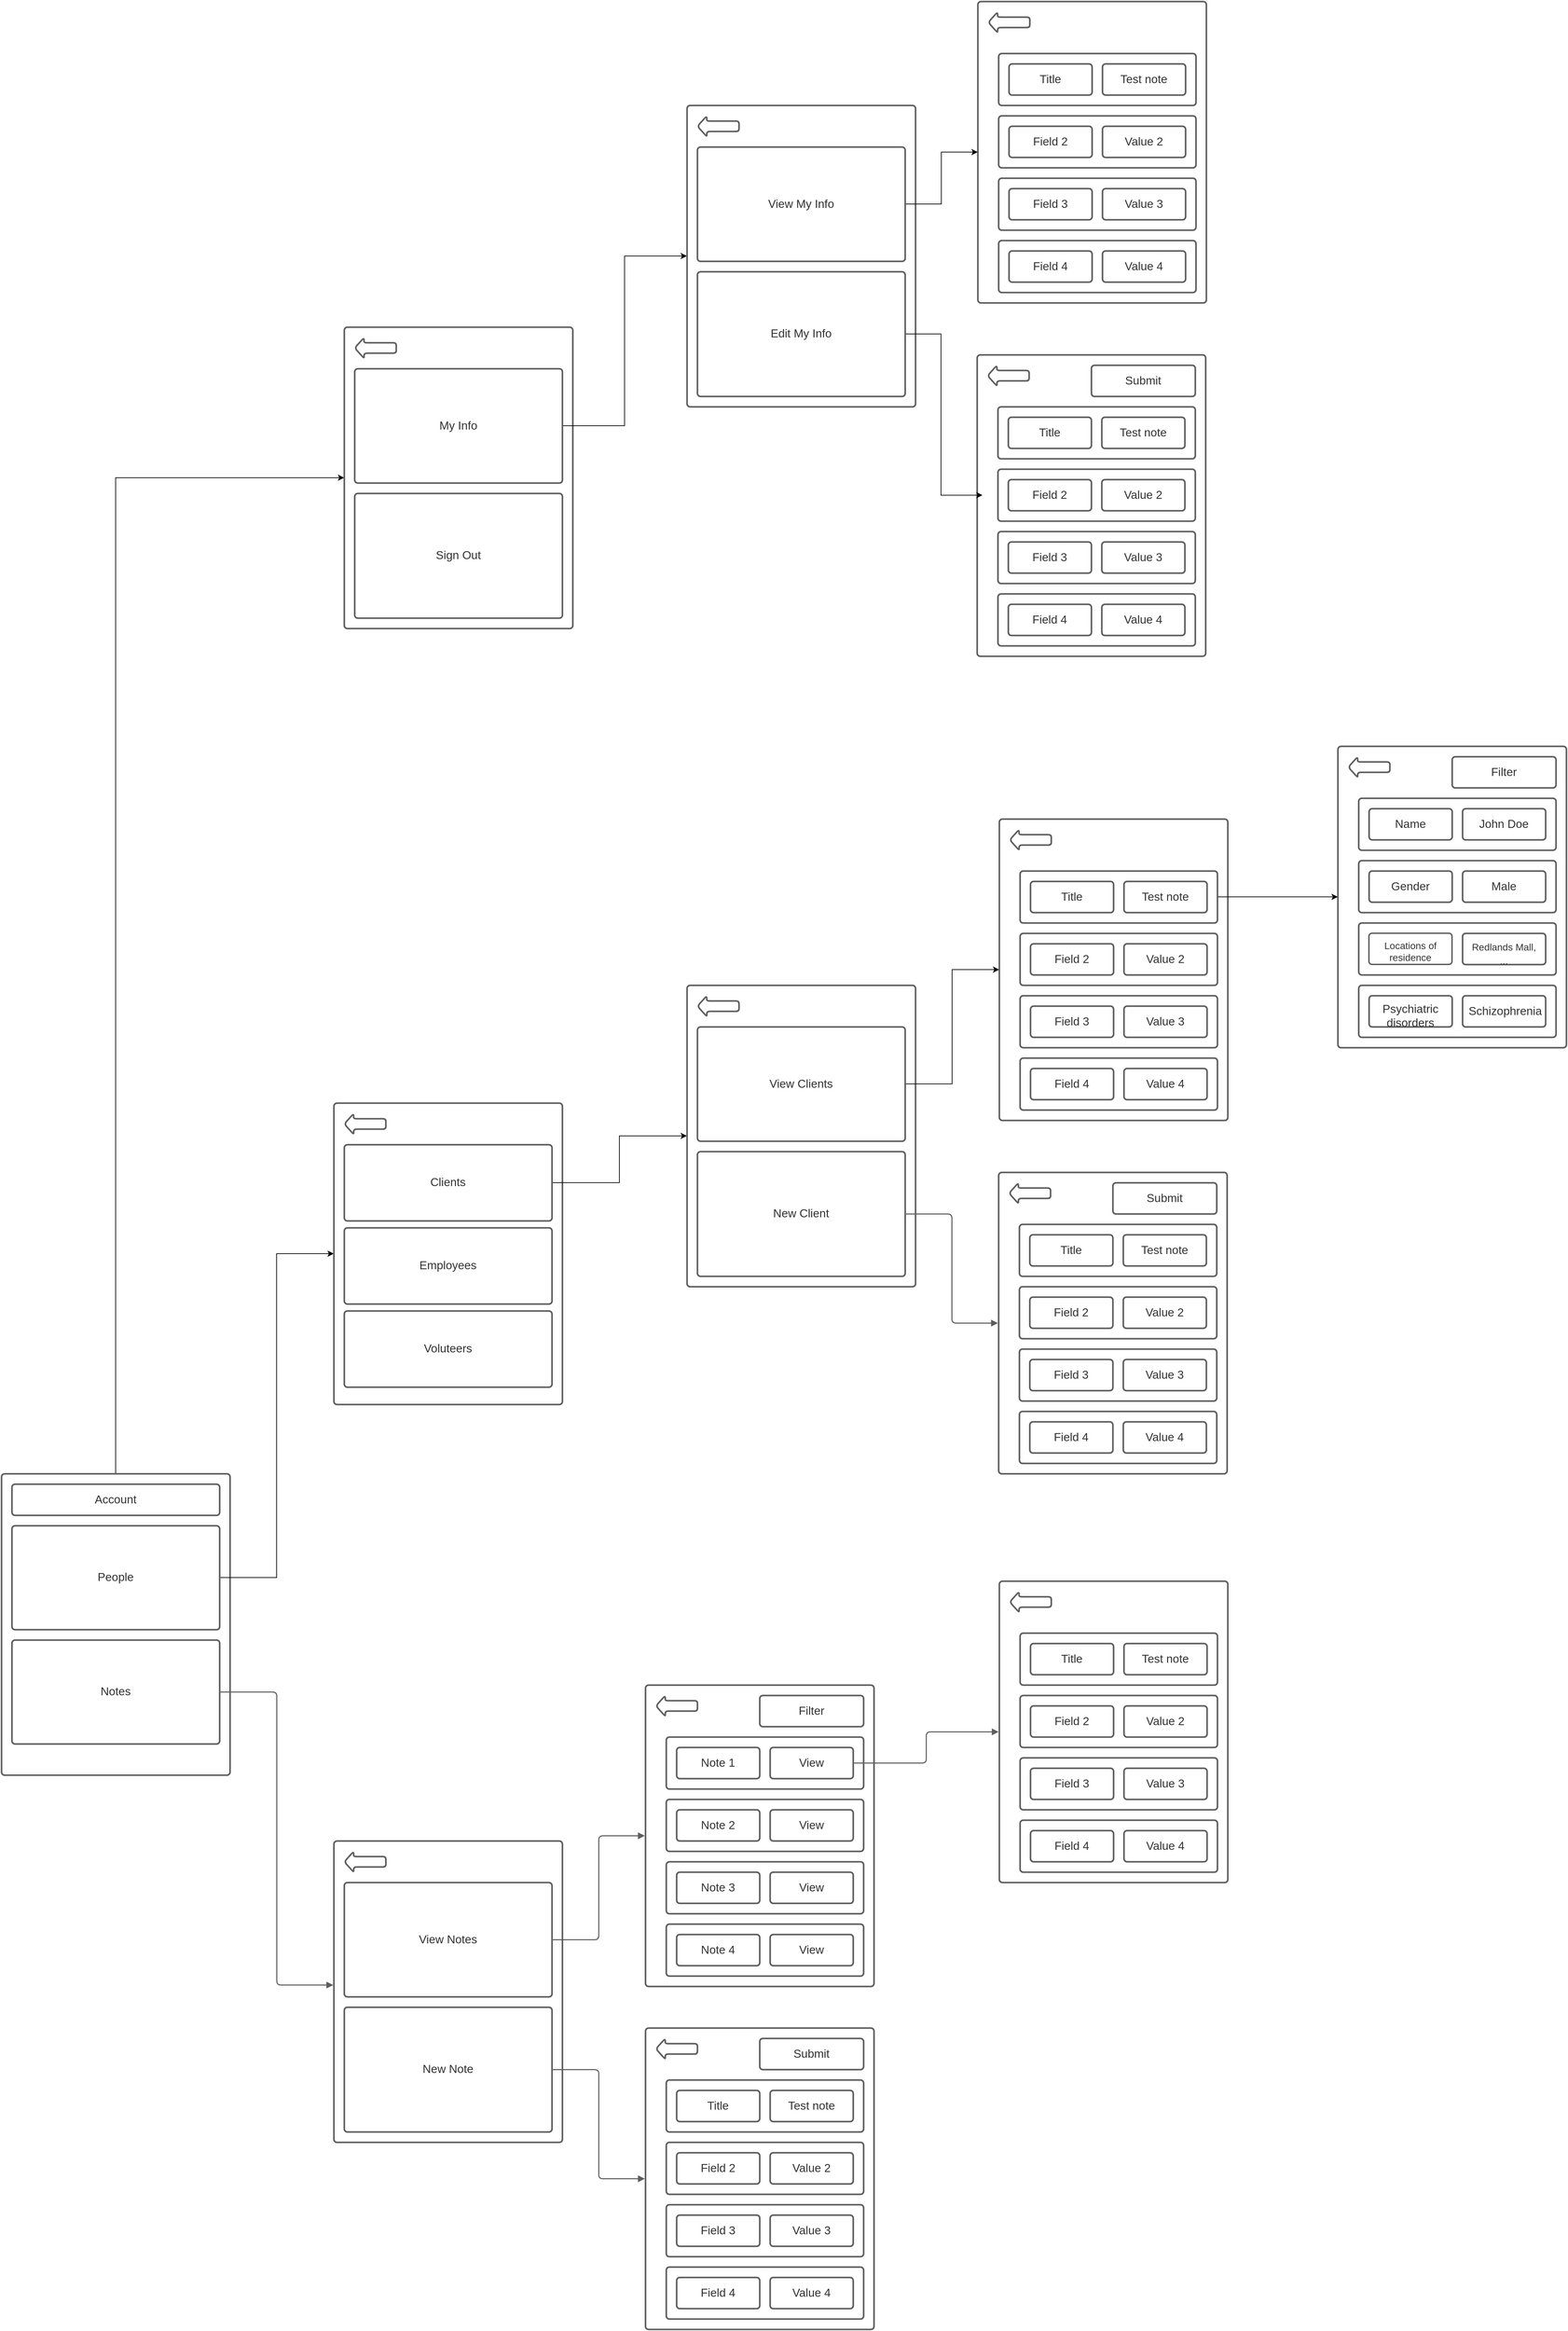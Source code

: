<mxfile version="15.7.3" type="github">
  <diagram id="MhQ6MoPIf6YcYvvXalyq" name="Page-1">
    <mxGraphModel dx="2231" dy="3514" grid="1" gridSize="10" guides="1" tooltips="1" connect="1" arrows="1" fold="1" page="1" pageScale="1" pageWidth="850" pageHeight="1100" math="0" shadow="0">
      <root>
        <mxCell id="0" />
        <mxCell id="1" parent="0" />
        <mxCell id="FEUUiq3USUO1p5YkliIN-247" style="edgeStyle=orthogonalEdgeStyle;rounded=0;orthogonalLoop=1;jettySize=auto;html=1;exitX=0.5;exitY=0;exitDx=0;exitDy=0;entryX=0;entryY=0.5;entryDx=0;entryDy=0;fontSize=14;" edge="1" parent="1" source="FEUUiq3USUO1p5YkliIN-1" target="FEUUiq3USUO1p5YkliIN-207">
          <mxGeometry relative="1" as="geometry" />
        </mxCell>
        <UserObject label="" lucidchartObjectId="CQIq_j-HFoTX" id="FEUUiq3USUO1p5YkliIN-1">
          <mxCell style="html=1;overflow=block;blockSpacing=1;whiteSpace=wrap;;whiteSpace=wrap;fontSize=13;spacing=3.8;strokeColor=#5e5e5e;strokeOpacity=100;rounded=1;absoluteArcSize=1;arcSize=9;strokeWidth=2.3;" vertex="1" parent="1">
            <mxGeometry x="150" y="45" width="330" height="435" as="geometry" />
          </mxCell>
        </UserObject>
        <UserObject label="Account" lucidchartObjectId="VQIqj8DL6Em9" id="FEUUiq3USUO1p5YkliIN-2">
          <mxCell style="html=1;overflow=block;blockSpacing=1;whiteSpace=wrap;;whiteSpace=wrap;fontSize=16.7;fontColor=#333333;spacing=9;strokeColor=#5e5e5e;strokeOpacity=100;rounded=1;absoluteArcSize=1;arcSize=9;strokeWidth=2.3;" vertex="1" parent="1">
            <mxGeometry x="165" y="60" width="300" height="45" as="geometry" />
          </mxCell>
        </UserObject>
        <mxCell id="FEUUiq3USUO1p5YkliIN-144" style="edgeStyle=orthogonalEdgeStyle;rounded=0;orthogonalLoop=1;jettySize=auto;html=1;exitX=1;exitY=0.5;exitDx=0;exitDy=0;entryX=0;entryY=0.5;entryDx=0;entryDy=0;" edge="1" parent="1" source="FEUUiq3USUO1p5YkliIN-3" target="FEUUiq3USUO1p5YkliIN-140">
          <mxGeometry relative="1" as="geometry" />
        </mxCell>
        <UserObject label="People" lucidchartObjectId="-QIqrhCdOPAu" id="FEUUiq3USUO1p5YkliIN-3">
          <mxCell style="html=1;overflow=block;blockSpacing=1;whiteSpace=wrap;;whiteSpace=wrap;fontSize=16.7;fontColor=#333333;spacing=9;strokeColor=#5e5e5e;strokeOpacity=100;rounded=1;absoluteArcSize=1;arcSize=9;strokeWidth=2.3;" vertex="1" parent="1">
            <mxGeometry x="165" y="120" width="300" height="150" as="geometry" />
          </mxCell>
        </UserObject>
        <UserObject label="Notes" lucidchartObjectId="eRIqOaFJ6sIR" id="FEUUiq3USUO1p5YkliIN-4">
          <mxCell style="html=1;overflow=block;blockSpacing=1;whiteSpace=wrap;;whiteSpace=wrap;fontSize=16.7;fontColor=#333333;spacing=9;strokeColor=#5e5e5e;strokeOpacity=100;rounded=1;absoluteArcSize=1;arcSize=9;strokeWidth=2.3;" vertex="1" parent="1">
            <mxGeometry x="165" y="285" width="300" height="150" as="geometry" />
          </mxCell>
        </UserObject>
        <UserObject label="" lucidchartObjectId="8RIq1ZBvP-~G" id="FEUUiq3USUO1p5YkliIN-5">
          <mxCell style="html=1;overflow=block;blockSpacing=1;whiteSpace=wrap;;whiteSpace=wrap;fontSize=13;spacing=3.8;strokeColor=#5e5e5e;strokeOpacity=100;rounded=1;absoluteArcSize=1;arcSize=9;strokeWidth=2.3;" vertex="1" parent="1">
            <mxGeometry x="630" y="575" width="330" height="435" as="geometry" />
          </mxCell>
        </UserObject>
        <UserObject label="View Notes" lucidchartObjectId="cSIqgZA5jLlp" id="FEUUiq3USUO1p5YkliIN-6">
          <mxCell style="html=1;overflow=block;blockSpacing=1;whiteSpace=wrap;;whiteSpace=wrap;fontSize=16.7;fontColor=#333333;spacing=9;strokeColor=#5e5e5e;strokeOpacity=100;rounded=1;absoluteArcSize=1;arcSize=9;strokeWidth=2.3;" vertex="1" parent="1">
            <mxGeometry x="645" y="635" width="300" height="165" as="geometry" />
          </mxCell>
        </UserObject>
        <UserObject label="New Note" lucidchartObjectId="hSIql9Fksf9N" id="FEUUiq3USUO1p5YkliIN-7">
          <mxCell style="html=1;overflow=block;blockSpacing=1;whiteSpace=wrap;;whiteSpace=wrap;fontSize=16.7;fontColor=#333333;spacing=9;strokeColor=#5e5e5e;strokeOpacity=100;rounded=1;absoluteArcSize=1;arcSize=9;strokeWidth=2.3;" vertex="1" parent="1">
            <mxGeometry x="645" y="815" width="300" height="180" as="geometry" />
          </mxCell>
        </UserObject>
        <UserObject label="" lucidchartObjectId="ESIq_eZUDLwN" id="FEUUiq3USUO1p5YkliIN-8">
          <mxCell style="html=1;overflow=block;blockSpacing=1;whiteSpace=wrap;;whiteSpace=wrap;fontSize=13;spacing=3.8;strokeColor=#5e5e5e;strokeOpacity=100;rounded=1;absoluteArcSize=1;arcSize=9;strokeWidth=2.3;" vertex="1" parent="1">
            <mxGeometry x="1080" y="845" width="330" height="435" as="geometry" />
          </mxCell>
        </UserObject>
        <UserObject label="" lucidchartObjectId="ESIqFr9YmMY0" id="FEUUiq3USUO1p5YkliIN-9">
          <mxCell style="html=1;overflow=block;blockSpacing=1;whiteSpace=wrap;;whiteSpace=wrap;fontSize=13;spacing=9;strokeColor=#5e5e5e;strokeOpacity=100;rounded=1;absoluteArcSize=1;arcSize=9;strokeWidth=2.3;" vertex="1" parent="1">
            <mxGeometry x="1110" y="920" width="285" height="75" as="geometry" />
          </mxCell>
        </UserObject>
        <UserObject label="Title" lucidchartObjectId="8SIq4l0T7j84" id="FEUUiq3USUO1p5YkliIN-10">
          <mxCell style="html=1;overflow=block;blockSpacing=1;whiteSpace=wrap;;whiteSpace=wrap;fontSize=16.7;fontColor=#333333;spacing=9;strokeColor=#5e5e5e;strokeOpacity=100;rounded=1;absoluteArcSize=1;arcSize=9;strokeWidth=2.3;" vertex="1" parent="1">
            <mxGeometry x="1125" y="935" width="120" height="45" as="geometry" />
          </mxCell>
        </UserObject>
        <UserObject label="Test note" lucidchartObjectId="tTIqfgRsAI3f" id="FEUUiq3USUO1p5YkliIN-11">
          <mxCell style="html=1;overflow=block;blockSpacing=1;whiteSpace=wrap;;whiteSpace=wrap;fontSize=16.7;fontColor=#333333;spacing=9;strokeColor=#5e5e5e;strokeOpacity=100;rounded=1;absoluteArcSize=1;arcSize=9;strokeWidth=2.3;" vertex="1" parent="1">
            <mxGeometry x="1260" y="935" width="120" height="45" as="geometry" />
          </mxCell>
        </UserObject>
        <UserObject label="" lucidchartObjectId="ETIqiWUAqCY5" id="FEUUiq3USUO1p5YkliIN-12">
          <mxCell style="html=1;overflow=block;blockSpacing=1;whiteSpace=wrap;;whiteSpace=wrap;fontSize=13;spacing=9;strokeColor=#5e5e5e;strokeOpacity=100;rounded=1;absoluteArcSize=1;arcSize=9;strokeWidth=2.3;" vertex="1" parent="1">
            <mxGeometry x="1110" y="1010" width="285" height="75" as="geometry" />
          </mxCell>
        </UserObject>
        <UserObject label="Field 2" lucidchartObjectId="ETIqhFL-e.r7" id="FEUUiq3USUO1p5YkliIN-13">
          <mxCell style="html=1;overflow=block;blockSpacing=1;whiteSpace=wrap;;whiteSpace=wrap;fontSize=16.7;fontColor=#333333;spacing=9;strokeColor=#5e5e5e;strokeOpacity=100;rounded=1;absoluteArcSize=1;arcSize=9;strokeWidth=2.3;" vertex="1" parent="1">
            <mxGeometry x="1125" y="1025" width="120" height="45" as="geometry" />
          </mxCell>
        </UserObject>
        <UserObject label="Value 2" lucidchartObjectId="ETIq~WkDuuwT" id="FEUUiq3USUO1p5YkliIN-14">
          <mxCell style="html=1;overflow=block;blockSpacing=1;whiteSpace=wrap;;whiteSpace=wrap;fontSize=16.7;fontColor=#333333;spacing=9;strokeColor=#5e5e5e;strokeOpacity=100;rounded=1;absoluteArcSize=1;arcSize=9;strokeWidth=2.3;" vertex="1" parent="1">
            <mxGeometry x="1260" y="1025" width="120" height="45" as="geometry" />
          </mxCell>
        </UserObject>
        <UserObject label="" lucidchartObjectId="ITIqLfx8_5xD" id="FEUUiq3USUO1p5YkliIN-15">
          <mxCell style="html=1;overflow=block;blockSpacing=1;whiteSpace=wrap;;whiteSpace=wrap;fontSize=13;spacing=9;strokeColor=#5e5e5e;strokeOpacity=100;rounded=1;absoluteArcSize=1;arcSize=9;strokeWidth=2.3;" vertex="1" parent="1">
            <mxGeometry x="1110" y="1100" width="285" height="75" as="geometry" />
          </mxCell>
        </UserObject>
        <UserObject label="Field 3" lucidchartObjectId="ITIq5LJrwGgR" id="FEUUiq3USUO1p5YkliIN-16">
          <mxCell style="html=1;overflow=block;blockSpacing=1;whiteSpace=wrap;;whiteSpace=wrap;fontSize=16.7;fontColor=#333333;spacing=9;strokeColor=#5e5e5e;strokeOpacity=100;rounded=1;absoluteArcSize=1;arcSize=9;strokeWidth=2.3;" vertex="1" parent="1">
            <mxGeometry x="1125" y="1115" width="120" height="45" as="geometry" />
          </mxCell>
        </UserObject>
        <UserObject label="Value 3" lucidchartObjectId="ITIq6kOWOqnD" id="FEUUiq3USUO1p5YkliIN-17">
          <mxCell style="html=1;overflow=block;blockSpacing=1;whiteSpace=wrap;;whiteSpace=wrap;fontSize=16.7;fontColor=#333333;spacing=9;strokeColor=#5e5e5e;strokeOpacity=100;rounded=1;absoluteArcSize=1;arcSize=9;strokeWidth=2.3;" vertex="1" parent="1">
            <mxGeometry x="1260" y="1115" width="120" height="45" as="geometry" />
          </mxCell>
        </UserObject>
        <UserObject label="" lucidchartObjectId="8TIqcVxO-mso" id="FEUUiq3USUO1p5YkliIN-18">
          <mxCell style="html=1;overflow=block;blockSpacing=1;whiteSpace=wrap;;whiteSpace=wrap;fontSize=13;spacing=9;strokeColor=#5e5e5e;strokeOpacity=100;rounded=1;absoluteArcSize=1;arcSize=9;strokeWidth=2.3;" vertex="1" parent="1">
            <mxGeometry x="1110" y="1190" width="285" height="75" as="geometry" />
          </mxCell>
        </UserObject>
        <UserObject label="Field 4" lucidchartObjectId="8TIqC6iCCslU" id="FEUUiq3USUO1p5YkliIN-19">
          <mxCell style="html=1;overflow=block;blockSpacing=1;whiteSpace=wrap;;whiteSpace=wrap;fontSize=16.7;fontColor=#333333;spacing=9;strokeColor=#5e5e5e;strokeOpacity=100;rounded=1;absoluteArcSize=1;arcSize=9;strokeWidth=2.3;" vertex="1" parent="1">
            <mxGeometry x="1125" y="1205" width="120" height="45" as="geometry" />
          </mxCell>
        </UserObject>
        <UserObject label="Value 4" lucidchartObjectId="8TIqFEs-h4l7" id="FEUUiq3USUO1p5YkliIN-20">
          <mxCell style="html=1;overflow=block;blockSpacing=1;whiteSpace=wrap;;whiteSpace=wrap;fontSize=16.7;fontColor=#333333;spacing=9;strokeColor=#5e5e5e;strokeOpacity=100;rounded=1;absoluteArcSize=1;arcSize=9;strokeWidth=2.3;" vertex="1" parent="1">
            <mxGeometry x="1260" y="1205" width="120" height="45" as="geometry" />
          </mxCell>
        </UserObject>
        <mxCell id="FEUUiq3USUO1p5YkliIN-21" value="" style="shape=singleArrow;arrowWidth=0.5;arrowSize=0.225;whiteSpace=wrap;fontSize=13;spacing=3.8;strokeColor=#5e5e5e;strokeOpacity=100;rounded=1;absoluteArcSize=1;arcSize=9;rotation=180;strokeWidth=2.3;html=1;" vertex="1" parent="1">
          <mxGeometry x="645" y="590" width="60" height="30" as="geometry" />
        </mxCell>
        <mxCell id="FEUUiq3USUO1p5YkliIN-22" value="" style="shape=singleArrow;arrowWidth=0.5;arrowSize=0.225;whiteSpace=wrap;fontSize=13;spacing=3.8;strokeColor=#5e5e5e;strokeOpacity=100;rounded=1;absoluteArcSize=1;arcSize=9;rotation=180;strokeWidth=2.3;html=1;" vertex="1" parent="1">
          <mxGeometry x="1095" y="860" width="60" height="30" as="geometry" />
        </mxCell>
        <UserObject label="Submit" lucidchartObjectId="SWIqaM8mSJSL" id="FEUUiq3USUO1p5YkliIN-23">
          <mxCell style="html=1;overflow=block;blockSpacing=1;whiteSpace=wrap;;whiteSpace=wrap;fontSize=16.7;fontColor=#333333;spacing=9;strokeColor=#5e5e5e;strokeOpacity=100;rounded=1;absoluteArcSize=1;arcSize=9;strokeWidth=2.3;" vertex="1" parent="1">
            <mxGeometry x="1245" y="860" width="150" height="45" as="geometry" />
          </mxCell>
        </UserObject>
        <UserObject label="" lucidchartObjectId="JYIqImSIxyel" id="FEUUiq3USUO1p5YkliIN-24">
          <mxCell style="html=1;overflow=block;blockSpacing=1;whiteSpace=wrap;;whiteSpace=wrap;fontSize=13;spacing=3.8;strokeColor=#5e5e5e;strokeOpacity=100;rounded=1;absoluteArcSize=1;arcSize=9;strokeWidth=2.3;" vertex="1" parent="1">
            <mxGeometry x="1080" y="350" width="330" height="435" as="geometry" />
          </mxCell>
        </UserObject>
        <UserObject label="" lucidchartObjectId="JYIqmsGyTYTR" id="FEUUiq3USUO1p5YkliIN-25">
          <mxCell style="html=1;overflow=block;blockSpacing=1;whiteSpace=wrap;;whiteSpace=wrap;fontSize=13;spacing=9;strokeColor=#5e5e5e;strokeOpacity=100;rounded=1;absoluteArcSize=1;arcSize=9;strokeWidth=2.3;" vertex="1" parent="1">
            <mxGeometry x="1110" y="425" width="285" height="75" as="geometry" />
          </mxCell>
        </UserObject>
        <UserObject label="Note 1" lucidchartObjectId="JYIq-rKO5udx" id="FEUUiq3USUO1p5YkliIN-26">
          <mxCell style="html=1;overflow=block;blockSpacing=1;whiteSpace=wrap;;whiteSpace=wrap;fontSize=16.7;fontColor=#333333;spacing=9;strokeColor=#5e5e5e;strokeOpacity=100;rounded=1;absoluteArcSize=1;arcSize=9;strokeWidth=2.3;" vertex="1" parent="1">
            <mxGeometry x="1125" y="440" width="120" height="45" as="geometry" />
          </mxCell>
        </UserObject>
        <UserObject label="View" lucidchartObjectId="JYIq1clX5wpW" id="FEUUiq3USUO1p5YkliIN-27">
          <mxCell style="html=1;overflow=block;blockSpacing=1;whiteSpace=wrap;;whiteSpace=wrap;fontSize=16.7;fontColor=#333333;spacing=9;strokeColor=#5e5e5e;strokeOpacity=100;rounded=1;absoluteArcSize=1;arcSize=9;strokeWidth=2.3;" vertex="1" parent="1">
            <mxGeometry x="1260" y="440" width="120" height="45" as="geometry" />
          </mxCell>
        </UserObject>
        <UserObject label="" lucidchartObjectId="JYIqQUZs7ALy" id="FEUUiq3USUO1p5YkliIN-28">
          <mxCell style="html=1;overflow=block;blockSpacing=1;whiteSpace=wrap;;whiteSpace=wrap;fontSize=13;spacing=9;strokeColor=#5e5e5e;strokeOpacity=100;rounded=1;absoluteArcSize=1;arcSize=9;strokeWidth=2.3;" vertex="1" parent="1">
            <mxGeometry x="1110" y="515" width="285" height="75" as="geometry" />
          </mxCell>
        </UserObject>
        <UserObject label="Note 2" lucidchartObjectId="JYIqrLPb~m38" id="FEUUiq3USUO1p5YkliIN-29">
          <mxCell style="html=1;overflow=block;blockSpacing=1;whiteSpace=wrap;;whiteSpace=wrap;fontSize=16.7;fontColor=#333333;spacing=9;strokeColor=#5e5e5e;strokeOpacity=100;rounded=1;absoluteArcSize=1;arcSize=9;strokeWidth=2.3;" vertex="1" parent="1">
            <mxGeometry x="1125" y="530" width="120" height="45" as="geometry" />
          </mxCell>
        </UserObject>
        <UserObject label="View" lucidchartObjectId="JYIqg7qXGhC_" id="FEUUiq3USUO1p5YkliIN-30">
          <mxCell style="html=1;overflow=block;blockSpacing=1;whiteSpace=wrap;;whiteSpace=wrap;fontSize=16.7;fontColor=#333333;spacing=9;strokeColor=#5e5e5e;strokeOpacity=100;rounded=1;absoluteArcSize=1;arcSize=9;strokeWidth=2.3;" vertex="1" parent="1">
            <mxGeometry x="1260" y="530" width="120" height="45" as="geometry" />
          </mxCell>
        </UserObject>
        <UserObject label="" lucidchartObjectId="JYIqgXZHd~-3" id="FEUUiq3USUO1p5YkliIN-31">
          <mxCell style="html=1;overflow=block;blockSpacing=1;whiteSpace=wrap;;whiteSpace=wrap;fontSize=13;spacing=9;strokeColor=#5e5e5e;strokeOpacity=100;rounded=1;absoluteArcSize=1;arcSize=9;strokeWidth=2.3;" vertex="1" parent="1">
            <mxGeometry x="1110" y="605" width="285" height="75" as="geometry" />
          </mxCell>
        </UserObject>
        <UserObject label="Note 3" lucidchartObjectId="JYIq63LU4q4L" id="FEUUiq3USUO1p5YkliIN-32">
          <mxCell style="html=1;overflow=block;blockSpacing=1;whiteSpace=wrap;;whiteSpace=wrap;fontSize=16.7;fontColor=#333333;spacing=9;strokeColor=#5e5e5e;strokeOpacity=100;rounded=1;absoluteArcSize=1;arcSize=9;strokeWidth=2.3;" vertex="1" parent="1">
            <mxGeometry x="1125" y="620" width="120" height="45" as="geometry" />
          </mxCell>
        </UserObject>
        <UserObject label="View" lucidchartObjectId="JYIqBV~_6mQu" id="FEUUiq3USUO1p5YkliIN-33">
          <mxCell style="html=1;overflow=block;blockSpacing=1;whiteSpace=wrap;;whiteSpace=wrap;fontSize=16.7;fontColor=#333333;spacing=9;strokeColor=#5e5e5e;strokeOpacity=100;rounded=1;absoluteArcSize=1;arcSize=9;strokeWidth=2.3;" vertex="1" parent="1">
            <mxGeometry x="1260" y="620" width="120" height="45" as="geometry" />
          </mxCell>
        </UserObject>
        <UserObject label="" lucidchartObjectId="JYIqWBAA1-ck" id="FEUUiq3USUO1p5YkliIN-34">
          <mxCell style="html=1;overflow=block;blockSpacing=1;whiteSpace=wrap;;whiteSpace=wrap;fontSize=13;spacing=9;strokeColor=#5e5e5e;strokeOpacity=100;rounded=1;absoluteArcSize=1;arcSize=9;strokeWidth=2.3;" vertex="1" parent="1">
            <mxGeometry x="1110" y="695" width="285" height="75" as="geometry" />
          </mxCell>
        </UserObject>
        <UserObject label="Note 4" lucidchartObjectId="JYIqxw.okeaf" id="FEUUiq3USUO1p5YkliIN-35">
          <mxCell style="html=1;overflow=block;blockSpacing=1;whiteSpace=wrap;;whiteSpace=wrap;fontSize=16.7;fontColor=#333333;spacing=9;strokeColor=#5e5e5e;strokeOpacity=100;rounded=1;absoluteArcSize=1;arcSize=9;strokeWidth=2.3;" vertex="1" parent="1">
            <mxGeometry x="1125" y="710" width="120" height="45" as="geometry" />
          </mxCell>
        </UserObject>
        <UserObject label="View" lucidchartObjectId="JYIq4gRYHf0a" id="FEUUiq3USUO1p5YkliIN-36">
          <mxCell style="html=1;overflow=block;blockSpacing=1;whiteSpace=wrap;;whiteSpace=wrap;fontSize=16.7;fontColor=#333333;spacing=9;strokeColor=#5e5e5e;strokeOpacity=100;rounded=1;absoluteArcSize=1;arcSize=9;strokeWidth=2.3;" vertex="1" parent="1">
            <mxGeometry x="1260" y="710" width="120" height="45" as="geometry" />
          </mxCell>
        </UserObject>
        <mxCell id="FEUUiq3USUO1p5YkliIN-37" value="" style="shape=singleArrow;arrowWidth=0.5;arrowSize=0.225;whiteSpace=wrap;fontSize=13;spacing=3.8;strokeColor=#5e5e5e;strokeOpacity=100;rounded=1;absoluteArcSize=1;arcSize=9;rotation=180;strokeWidth=2.3;html=1;" vertex="1" parent="1">
          <mxGeometry x="1095" y="365" width="60" height="30" as="geometry" />
        </mxCell>
        <UserObject label="Filter" lucidchartObjectId="JYIqrRlLzmnx" id="FEUUiq3USUO1p5YkliIN-38">
          <mxCell style="html=1;overflow=block;blockSpacing=1;whiteSpace=wrap;;whiteSpace=wrap;fontSize=16.7;fontColor=#333333;spacing=9;strokeColor=#5e5e5e;strokeOpacity=100;rounded=1;absoluteArcSize=1;arcSize=9;strokeWidth=2.3;" vertex="1" parent="1">
            <mxGeometry x="1245" y="365" width="150" height="45" as="geometry" />
          </mxCell>
        </UserObject>
        <UserObject label="" lucidchartObjectId="H0Iqizq-gxlO" id="FEUUiq3USUO1p5YkliIN-39">
          <mxCell style="html=1;jettySize=18;whiteSpace=wrap;fontSize=13;strokeColor=#5E5E5E;strokeWidth=1.5;rounded=1;arcSize=12;edgeStyle=orthogonalEdgeStyle;startArrow=none;;endArrow=block;endFill=1;;exitX=1.004;exitY=0.5;exitPerimeter=0;entryX=-0.003;entryY=0.478;entryPerimeter=0;" edge="1" parent="1" source="FEUUiq3USUO1p5YkliIN-4" target="FEUUiq3USUO1p5YkliIN-5">
            <mxGeometry width="100" height="100" relative="1" as="geometry">
              <Array as="points" />
            </mxGeometry>
          </mxCell>
        </UserObject>
        <UserObject label="" lucidchartObjectId="L0IqKNF~5mgh" id="FEUUiq3USUO1p5YkliIN-40">
          <mxCell style="html=1;jettySize=18;whiteSpace=wrap;fontSize=13;strokeColor=#5E5E5E;strokeWidth=1.5;rounded=1;arcSize=12;edgeStyle=orthogonalEdgeStyle;startArrow=none;;endArrow=block;endFill=1;;exitX=1.004;exitY=0.5;exitPerimeter=0;entryX=-0.003;entryY=0.5;entryPerimeter=0;" edge="1" parent="1" source="FEUUiq3USUO1p5YkliIN-6" target="FEUUiq3USUO1p5YkliIN-24">
            <mxGeometry width="100" height="100" relative="1" as="geometry">
              <Array as="points" />
            </mxGeometry>
          </mxCell>
        </UserObject>
        <UserObject label="" lucidchartObjectId="P0Iq2~FqOxFh" id="FEUUiq3USUO1p5YkliIN-41">
          <mxCell style="html=1;jettySize=18;whiteSpace=wrap;fontSize=13;strokeColor=#5E5E5E;strokeWidth=1.5;rounded=1;arcSize=12;edgeStyle=orthogonalEdgeStyle;startArrow=none;;endArrow=block;endFill=1;;exitX=1.004;exitY=0.5;exitPerimeter=0;entryX=-0.003;entryY=0.5;entryPerimeter=0;" edge="1" parent="1" source="FEUUiq3USUO1p5YkliIN-7" target="FEUUiq3USUO1p5YkliIN-8">
            <mxGeometry width="100" height="100" relative="1" as="geometry">
              <Array as="points" />
            </mxGeometry>
          </mxCell>
        </UserObject>
        <UserObject label="" lucidchartObjectId="I2IqFRbsAXoO" id="FEUUiq3USUO1p5YkliIN-42">
          <mxCell style="html=1;jettySize=18;whiteSpace=wrap;fontSize=13;strokeColor=#5E5E5E;strokeWidth=1.5;rounded=1;arcSize=12;edgeStyle=orthogonalEdgeStyle;startArrow=none;;endArrow=block;endFill=1;;exitX=1.009;exitY=0.5;exitPerimeter=0;entryX=-0.003;entryY=0.5;entryPerimeter=0;" edge="1" parent="1" source="FEUUiq3USUO1p5YkliIN-27" target="FEUUiq3USUO1p5YkliIN-43">
            <mxGeometry width="100" height="100" relative="1" as="geometry">
              <Array as="points" />
            </mxGeometry>
          </mxCell>
        </UserObject>
        <UserObject label="" lucidchartObjectId="e3Iq8I_mUfGt" id="FEUUiq3USUO1p5YkliIN-43">
          <mxCell style="html=1;overflow=block;blockSpacing=1;whiteSpace=wrap;;whiteSpace=wrap;fontSize=13;spacing=3.8;strokeColor=#5e5e5e;strokeOpacity=100;rounded=1;absoluteArcSize=1;arcSize=9;strokeWidth=2.3;" vertex="1" parent="1">
            <mxGeometry x="1591" y="200" width="330" height="435" as="geometry" />
          </mxCell>
        </UserObject>
        <UserObject label="" lucidchartObjectId="e3IqJPeS-deE" id="FEUUiq3USUO1p5YkliIN-44">
          <mxCell style="html=1;overflow=block;blockSpacing=1;whiteSpace=wrap;;whiteSpace=wrap;fontSize=13;spacing=9;strokeColor=#5e5e5e;strokeOpacity=100;rounded=1;absoluteArcSize=1;arcSize=9;strokeWidth=2.3;" vertex="1" parent="1">
            <mxGeometry x="1621" y="275" width="285" height="75" as="geometry" />
          </mxCell>
        </UserObject>
        <UserObject label="Title" lucidchartObjectId="e3Iqku~zvZEh" id="FEUUiq3USUO1p5YkliIN-45">
          <mxCell style="html=1;overflow=block;blockSpacing=1;whiteSpace=wrap;;whiteSpace=wrap;fontSize=16.7;fontColor=#333333;spacing=9;strokeColor=#5e5e5e;strokeOpacity=100;rounded=1;absoluteArcSize=1;arcSize=9;strokeWidth=2.3;" vertex="1" parent="1">
            <mxGeometry x="1636" y="290" width="120" height="45" as="geometry" />
          </mxCell>
        </UserObject>
        <UserObject label="Test note" lucidchartObjectId="e3IqkLCIElOL" id="FEUUiq3USUO1p5YkliIN-46">
          <mxCell style="html=1;overflow=block;blockSpacing=1;whiteSpace=wrap;;whiteSpace=wrap;fontSize=16.7;fontColor=#333333;spacing=9;strokeColor=#5e5e5e;strokeOpacity=100;rounded=1;absoluteArcSize=1;arcSize=9;strokeWidth=2.3;" vertex="1" parent="1">
            <mxGeometry x="1771" y="290" width="120" height="45" as="geometry" />
          </mxCell>
        </UserObject>
        <UserObject label="" lucidchartObjectId="e3Iq-X9TQTS." id="FEUUiq3USUO1p5YkliIN-47">
          <mxCell style="html=1;overflow=block;blockSpacing=1;whiteSpace=wrap;;whiteSpace=wrap;fontSize=13;spacing=9;strokeColor=#5e5e5e;strokeOpacity=100;rounded=1;absoluteArcSize=1;arcSize=9;strokeWidth=2.3;" vertex="1" parent="1">
            <mxGeometry x="1621" y="365" width="285" height="75" as="geometry" />
          </mxCell>
        </UserObject>
        <UserObject label="Field 2" lucidchartObjectId="e3Iq2TEdJb28" id="FEUUiq3USUO1p5YkliIN-48">
          <mxCell style="html=1;overflow=block;blockSpacing=1;whiteSpace=wrap;;whiteSpace=wrap;fontSize=16.7;fontColor=#333333;spacing=9;strokeColor=#5e5e5e;strokeOpacity=100;rounded=1;absoluteArcSize=1;arcSize=9;strokeWidth=2.3;" vertex="1" parent="1">
            <mxGeometry x="1636" y="380" width="120" height="45" as="geometry" />
          </mxCell>
        </UserObject>
        <UserObject label="Value 2" lucidchartObjectId="e3IqHP9_b.FM" id="FEUUiq3USUO1p5YkliIN-49">
          <mxCell style="html=1;overflow=block;blockSpacing=1;whiteSpace=wrap;;whiteSpace=wrap;fontSize=16.7;fontColor=#333333;spacing=9;strokeColor=#5e5e5e;strokeOpacity=100;rounded=1;absoluteArcSize=1;arcSize=9;strokeWidth=2.3;" vertex="1" parent="1">
            <mxGeometry x="1771" y="380" width="120" height="45" as="geometry" />
          </mxCell>
        </UserObject>
        <UserObject label="" lucidchartObjectId="e3IqvEsaxpAm" id="FEUUiq3USUO1p5YkliIN-50">
          <mxCell style="html=1;overflow=block;blockSpacing=1;whiteSpace=wrap;;whiteSpace=wrap;fontSize=13;spacing=9;strokeColor=#5e5e5e;strokeOpacity=100;rounded=1;absoluteArcSize=1;arcSize=9;strokeWidth=2.3;" vertex="1" parent="1">
            <mxGeometry x="1621" y="455" width="285" height="75" as="geometry" />
          </mxCell>
        </UserObject>
        <UserObject label="Field 3" lucidchartObjectId="e3IqMT8-9cf5" id="FEUUiq3USUO1p5YkliIN-51">
          <mxCell style="html=1;overflow=block;blockSpacing=1;whiteSpace=wrap;;whiteSpace=wrap;fontSize=16.7;fontColor=#333333;spacing=9;strokeColor=#5e5e5e;strokeOpacity=100;rounded=1;absoluteArcSize=1;arcSize=9;strokeWidth=2.3;" vertex="1" parent="1">
            <mxGeometry x="1636" y="470" width="120" height="45" as="geometry" />
          </mxCell>
        </UserObject>
        <UserObject label="Value 3" lucidchartObjectId="e3Iqp-~qEavo" id="FEUUiq3USUO1p5YkliIN-52">
          <mxCell style="html=1;overflow=block;blockSpacing=1;whiteSpace=wrap;;whiteSpace=wrap;fontSize=16.7;fontColor=#333333;spacing=9;strokeColor=#5e5e5e;strokeOpacity=100;rounded=1;absoluteArcSize=1;arcSize=9;strokeWidth=2.3;" vertex="1" parent="1">
            <mxGeometry x="1771" y="470" width="120" height="45" as="geometry" />
          </mxCell>
        </UserObject>
        <UserObject label="" lucidchartObjectId="e3Iq-xhDcQ62" id="FEUUiq3USUO1p5YkliIN-53">
          <mxCell style="html=1;overflow=block;blockSpacing=1;whiteSpace=wrap;;whiteSpace=wrap;fontSize=13;spacing=9;strokeColor=#5e5e5e;strokeOpacity=100;rounded=1;absoluteArcSize=1;arcSize=9;strokeWidth=2.3;" vertex="1" parent="1">
            <mxGeometry x="1621" y="545" width="285" height="75" as="geometry" />
          </mxCell>
        </UserObject>
        <UserObject label="Field 4" lucidchartObjectId="e3Iqs8mC.Bks" id="FEUUiq3USUO1p5YkliIN-54">
          <mxCell style="html=1;overflow=block;blockSpacing=1;whiteSpace=wrap;;whiteSpace=wrap;fontSize=16.7;fontColor=#333333;spacing=9;strokeColor=#5e5e5e;strokeOpacity=100;rounded=1;absoluteArcSize=1;arcSize=9;strokeWidth=2.3;" vertex="1" parent="1">
            <mxGeometry x="1636" y="560" width="120" height="45" as="geometry" />
          </mxCell>
        </UserObject>
        <UserObject label="Value 4" lucidchartObjectId="e3Iqq5lsQZ12" id="FEUUiq3USUO1p5YkliIN-55">
          <mxCell style="html=1;overflow=block;blockSpacing=1;whiteSpace=wrap;;whiteSpace=wrap;fontSize=16.7;fontColor=#333333;spacing=9;strokeColor=#5e5e5e;strokeOpacity=100;rounded=1;absoluteArcSize=1;arcSize=9;strokeWidth=2.3;" vertex="1" parent="1">
            <mxGeometry x="1771" y="560" width="120" height="45" as="geometry" />
          </mxCell>
        </UserObject>
        <mxCell id="FEUUiq3USUO1p5YkliIN-56" value="" style="shape=singleArrow;arrowWidth=0.5;arrowSize=0.225;whiteSpace=wrap;fontSize=13;spacing=3.8;strokeColor=#5e5e5e;strokeOpacity=100;rounded=1;absoluteArcSize=1;arcSize=9;rotation=180;strokeWidth=2.3;html=1;" vertex="1" parent="1">
          <mxGeometry x="1606" y="215" width="60" height="30" as="geometry" />
        </mxCell>
        <UserObject label="" lucidchartObjectId="8RIq1ZBvP-~G" id="FEUUiq3USUO1p5YkliIN-140">
          <mxCell style="html=1;overflow=block;blockSpacing=1;whiteSpace=wrap;;whiteSpace=wrap;fontSize=13;spacing=3.8;strokeColor=#5e5e5e;strokeOpacity=100;rounded=1;absoluteArcSize=1;arcSize=9;strokeWidth=2.3;" vertex="1" parent="1">
            <mxGeometry x="630" y="-490" width="330" height="435" as="geometry" />
          </mxCell>
        </UserObject>
        <mxCell id="FEUUiq3USUO1p5YkliIN-198" style="edgeStyle=orthogonalEdgeStyle;rounded=0;orthogonalLoop=1;jettySize=auto;html=1;exitX=1;exitY=0.5;exitDx=0;exitDy=0;entryX=0;entryY=0.5;entryDx=0;entryDy=0;" edge="1" parent="1" source="FEUUiq3USUO1p5YkliIN-141" target="FEUUiq3USUO1p5YkliIN-147">
          <mxGeometry relative="1" as="geometry" />
        </mxCell>
        <UserObject label="Clients" lucidchartObjectId="cSIqgZA5jLlp" id="FEUUiq3USUO1p5YkliIN-141">
          <mxCell style="html=1;overflow=block;blockSpacing=1;whiteSpace=wrap;;whiteSpace=wrap;fontSize=16.7;fontColor=#333333;spacing=9;strokeColor=#5e5e5e;strokeOpacity=100;rounded=1;absoluteArcSize=1;arcSize=9;strokeWidth=2.3;" vertex="1" parent="1">
            <mxGeometry x="645" y="-430" width="300" height="110" as="geometry" />
          </mxCell>
        </UserObject>
        <mxCell id="FEUUiq3USUO1p5YkliIN-143" value="" style="shape=singleArrow;arrowWidth=0.5;arrowSize=0.225;whiteSpace=wrap;fontSize=13;spacing=3.8;strokeColor=#5e5e5e;strokeOpacity=100;rounded=1;absoluteArcSize=1;arcSize=9;rotation=180;strokeWidth=2.3;html=1;" vertex="1" parent="1">
          <mxGeometry x="645" y="-475" width="60" height="30" as="geometry" />
        </mxCell>
        <UserObject label="Employees" lucidchartObjectId="cSIqgZA5jLlp" id="FEUUiq3USUO1p5YkliIN-145">
          <mxCell style="html=1;overflow=block;blockSpacing=1;whiteSpace=wrap;;whiteSpace=wrap;fontSize=16.7;fontColor=#333333;spacing=9;strokeColor=#5e5e5e;strokeOpacity=100;rounded=1;absoluteArcSize=1;arcSize=9;strokeWidth=2.3;" vertex="1" parent="1">
            <mxGeometry x="645" y="-310" width="300" height="110" as="geometry" />
          </mxCell>
        </UserObject>
        <UserObject label="Voluteers" lucidchartObjectId="cSIqgZA5jLlp" id="FEUUiq3USUO1p5YkliIN-146">
          <mxCell style="html=1;overflow=block;blockSpacing=1;whiteSpace=wrap;;whiteSpace=wrap;fontSize=16.7;fontColor=#333333;spacing=9;strokeColor=#5e5e5e;strokeOpacity=100;rounded=1;absoluteArcSize=1;arcSize=9;strokeWidth=2.3;" vertex="1" parent="1">
            <mxGeometry x="645" y="-190" width="300" height="110" as="geometry" />
          </mxCell>
        </UserObject>
        <UserObject label="" lucidchartObjectId="8RIq1ZBvP-~G" id="FEUUiq3USUO1p5YkliIN-147">
          <mxCell style="html=1;overflow=block;blockSpacing=1;whiteSpace=wrap;;whiteSpace=wrap;fontSize=13;spacing=3.8;strokeColor=#5e5e5e;strokeOpacity=100;rounded=1;absoluteArcSize=1;arcSize=9;strokeWidth=2.3;" vertex="1" parent="1">
            <mxGeometry x="1140" y="-660" width="330" height="435" as="geometry" />
          </mxCell>
        </UserObject>
        <mxCell id="FEUUiq3USUO1p5YkliIN-199" style="edgeStyle=orthogonalEdgeStyle;rounded=0;orthogonalLoop=1;jettySize=auto;html=1;exitX=1;exitY=0.5;exitDx=0;exitDy=0;entryX=0;entryY=0.5;entryDx=0;entryDy=0;fontSize=14;" edge="1" parent="1" source="FEUUiq3USUO1p5YkliIN-148" target="FEUUiq3USUO1p5YkliIN-184">
          <mxGeometry relative="1" as="geometry" />
        </mxCell>
        <UserObject label="View Clients" lucidchartObjectId="cSIqgZA5jLlp" id="FEUUiq3USUO1p5YkliIN-148">
          <mxCell style="html=1;overflow=block;blockSpacing=1;whiteSpace=wrap;;whiteSpace=wrap;fontSize=16.7;fontColor=#333333;spacing=9;strokeColor=#5e5e5e;strokeOpacity=100;rounded=1;absoluteArcSize=1;arcSize=9;strokeWidth=2.3;" vertex="1" parent="1">
            <mxGeometry x="1155" y="-600" width="300" height="165" as="geometry" />
          </mxCell>
        </UserObject>
        <UserObject label="New Client" lucidchartObjectId="hSIql9Fksf9N" id="FEUUiq3USUO1p5YkliIN-149">
          <mxCell style="html=1;overflow=block;blockSpacing=1;whiteSpace=wrap;;whiteSpace=wrap;fontSize=16.7;fontColor=#333333;spacing=9;strokeColor=#5e5e5e;strokeOpacity=100;rounded=1;absoluteArcSize=1;arcSize=9;strokeWidth=2.3;" vertex="1" parent="1">
            <mxGeometry x="1155" y="-420" width="300" height="180" as="geometry" />
          </mxCell>
        </UserObject>
        <UserObject label="" lucidchartObjectId="ESIq_eZUDLwN" id="FEUUiq3USUO1p5YkliIN-150">
          <mxCell style="html=1;overflow=block;blockSpacing=1;whiteSpace=wrap;;whiteSpace=wrap;fontSize=13;spacing=3.8;strokeColor=#5e5e5e;strokeOpacity=100;rounded=1;absoluteArcSize=1;arcSize=9;strokeWidth=2.3;" vertex="1" parent="1">
            <mxGeometry x="1590" y="-390" width="330" height="435" as="geometry" />
          </mxCell>
        </UserObject>
        <UserObject label="" lucidchartObjectId="ESIqFr9YmMY0" id="FEUUiq3USUO1p5YkliIN-151">
          <mxCell style="html=1;overflow=block;blockSpacing=1;whiteSpace=wrap;;whiteSpace=wrap;fontSize=13;spacing=9;strokeColor=#5e5e5e;strokeOpacity=100;rounded=1;absoluteArcSize=1;arcSize=9;strokeWidth=2.3;" vertex="1" parent="1">
            <mxGeometry x="1620" y="-315" width="285" height="75" as="geometry" />
          </mxCell>
        </UserObject>
        <UserObject label="Title" lucidchartObjectId="8SIq4l0T7j84" id="FEUUiq3USUO1p5YkliIN-152">
          <mxCell style="html=1;overflow=block;blockSpacing=1;whiteSpace=wrap;;whiteSpace=wrap;fontSize=16.7;fontColor=#333333;spacing=9;strokeColor=#5e5e5e;strokeOpacity=100;rounded=1;absoluteArcSize=1;arcSize=9;strokeWidth=2.3;" vertex="1" parent="1">
            <mxGeometry x="1635" y="-300" width="120" height="45" as="geometry" />
          </mxCell>
        </UserObject>
        <UserObject label="Test note" lucidchartObjectId="tTIqfgRsAI3f" id="FEUUiq3USUO1p5YkliIN-153">
          <mxCell style="html=1;overflow=block;blockSpacing=1;whiteSpace=wrap;;whiteSpace=wrap;fontSize=16.7;fontColor=#333333;spacing=9;strokeColor=#5e5e5e;strokeOpacity=100;rounded=1;absoluteArcSize=1;arcSize=9;strokeWidth=2.3;" vertex="1" parent="1">
            <mxGeometry x="1770" y="-300" width="120" height="45" as="geometry" />
          </mxCell>
        </UserObject>
        <UserObject label="" lucidchartObjectId="ETIqiWUAqCY5" id="FEUUiq3USUO1p5YkliIN-154">
          <mxCell style="html=1;overflow=block;blockSpacing=1;whiteSpace=wrap;;whiteSpace=wrap;fontSize=13;spacing=9;strokeColor=#5e5e5e;strokeOpacity=100;rounded=1;absoluteArcSize=1;arcSize=9;strokeWidth=2.3;" vertex="1" parent="1">
            <mxGeometry x="1620" y="-225" width="285" height="75" as="geometry" />
          </mxCell>
        </UserObject>
        <UserObject label="Field 2" lucidchartObjectId="ETIqhFL-e.r7" id="FEUUiq3USUO1p5YkliIN-155">
          <mxCell style="html=1;overflow=block;blockSpacing=1;whiteSpace=wrap;;whiteSpace=wrap;fontSize=16.7;fontColor=#333333;spacing=9;strokeColor=#5e5e5e;strokeOpacity=100;rounded=1;absoluteArcSize=1;arcSize=9;strokeWidth=2.3;" vertex="1" parent="1">
            <mxGeometry x="1635" y="-210" width="120" height="45" as="geometry" />
          </mxCell>
        </UserObject>
        <UserObject label="Value 2" lucidchartObjectId="ETIq~WkDuuwT" id="FEUUiq3USUO1p5YkliIN-156">
          <mxCell style="html=1;overflow=block;blockSpacing=1;whiteSpace=wrap;;whiteSpace=wrap;fontSize=16.7;fontColor=#333333;spacing=9;strokeColor=#5e5e5e;strokeOpacity=100;rounded=1;absoluteArcSize=1;arcSize=9;strokeWidth=2.3;" vertex="1" parent="1">
            <mxGeometry x="1770" y="-210" width="120" height="45" as="geometry" />
          </mxCell>
        </UserObject>
        <UserObject label="" lucidchartObjectId="ITIqLfx8_5xD" id="FEUUiq3USUO1p5YkliIN-157">
          <mxCell style="html=1;overflow=block;blockSpacing=1;whiteSpace=wrap;;whiteSpace=wrap;fontSize=13;spacing=9;strokeColor=#5e5e5e;strokeOpacity=100;rounded=1;absoluteArcSize=1;arcSize=9;strokeWidth=2.3;" vertex="1" parent="1">
            <mxGeometry x="1620" y="-135" width="285" height="75" as="geometry" />
          </mxCell>
        </UserObject>
        <UserObject label="Field 3" lucidchartObjectId="ITIq5LJrwGgR" id="FEUUiq3USUO1p5YkliIN-158">
          <mxCell style="html=1;overflow=block;blockSpacing=1;whiteSpace=wrap;;whiteSpace=wrap;fontSize=16.7;fontColor=#333333;spacing=9;strokeColor=#5e5e5e;strokeOpacity=100;rounded=1;absoluteArcSize=1;arcSize=9;strokeWidth=2.3;" vertex="1" parent="1">
            <mxGeometry x="1635" y="-120" width="120" height="45" as="geometry" />
          </mxCell>
        </UserObject>
        <UserObject label="Value 3" lucidchartObjectId="ITIq6kOWOqnD" id="FEUUiq3USUO1p5YkliIN-159">
          <mxCell style="html=1;overflow=block;blockSpacing=1;whiteSpace=wrap;;whiteSpace=wrap;fontSize=16.7;fontColor=#333333;spacing=9;strokeColor=#5e5e5e;strokeOpacity=100;rounded=1;absoluteArcSize=1;arcSize=9;strokeWidth=2.3;" vertex="1" parent="1">
            <mxGeometry x="1770" y="-120" width="120" height="45" as="geometry" />
          </mxCell>
        </UserObject>
        <UserObject label="" lucidchartObjectId="8TIqcVxO-mso" id="FEUUiq3USUO1p5YkliIN-160">
          <mxCell style="html=1;overflow=block;blockSpacing=1;whiteSpace=wrap;;whiteSpace=wrap;fontSize=13;spacing=9;strokeColor=#5e5e5e;strokeOpacity=100;rounded=1;absoluteArcSize=1;arcSize=9;strokeWidth=2.3;" vertex="1" parent="1">
            <mxGeometry x="1620" y="-45" width="285" height="75" as="geometry" />
          </mxCell>
        </UserObject>
        <UserObject label="Field 4" lucidchartObjectId="8TIqC6iCCslU" id="FEUUiq3USUO1p5YkliIN-161">
          <mxCell style="html=1;overflow=block;blockSpacing=1;whiteSpace=wrap;;whiteSpace=wrap;fontSize=16.7;fontColor=#333333;spacing=9;strokeColor=#5e5e5e;strokeOpacity=100;rounded=1;absoluteArcSize=1;arcSize=9;strokeWidth=2.3;" vertex="1" parent="1">
            <mxGeometry x="1635" y="-30" width="120" height="45" as="geometry" />
          </mxCell>
        </UserObject>
        <UserObject label="Value 4" lucidchartObjectId="8TIqFEs-h4l7" id="FEUUiq3USUO1p5YkliIN-162">
          <mxCell style="html=1;overflow=block;blockSpacing=1;whiteSpace=wrap;;whiteSpace=wrap;fontSize=16.7;fontColor=#333333;spacing=9;strokeColor=#5e5e5e;strokeOpacity=100;rounded=1;absoluteArcSize=1;arcSize=9;strokeWidth=2.3;" vertex="1" parent="1">
            <mxGeometry x="1770" y="-30" width="120" height="45" as="geometry" />
          </mxCell>
        </UserObject>
        <mxCell id="FEUUiq3USUO1p5YkliIN-163" value="" style="shape=singleArrow;arrowWidth=0.5;arrowSize=0.225;whiteSpace=wrap;fontSize=13;spacing=3.8;strokeColor=#5e5e5e;strokeOpacity=100;rounded=1;absoluteArcSize=1;arcSize=9;rotation=180;strokeWidth=2.3;html=1;" vertex="1" parent="1">
          <mxGeometry x="1155" y="-645" width="60" height="30" as="geometry" />
        </mxCell>
        <mxCell id="FEUUiq3USUO1p5YkliIN-164" value="" style="shape=singleArrow;arrowWidth=0.5;arrowSize=0.225;whiteSpace=wrap;fontSize=13;spacing=3.8;strokeColor=#5e5e5e;strokeOpacity=100;rounded=1;absoluteArcSize=1;arcSize=9;rotation=180;strokeWidth=2.3;html=1;" vertex="1" parent="1">
          <mxGeometry x="1605" y="-375" width="60" height="30" as="geometry" />
        </mxCell>
        <UserObject label="Submit" lucidchartObjectId="SWIqaM8mSJSL" id="FEUUiq3USUO1p5YkliIN-165">
          <mxCell style="html=1;overflow=block;blockSpacing=1;whiteSpace=wrap;;whiteSpace=wrap;fontSize=16.7;fontColor=#333333;spacing=9;strokeColor=#5e5e5e;strokeOpacity=100;rounded=1;absoluteArcSize=1;arcSize=9;strokeWidth=2.3;" vertex="1" parent="1">
            <mxGeometry x="1755" y="-375" width="150" height="45" as="geometry" />
          </mxCell>
        </UserObject>
        <UserObject label="" lucidchartObjectId="JYIqImSIxyel" id="FEUUiq3USUO1p5YkliIN-166">
          <mxCell style="html=1;overflow=block;blockSpacing=1;whiteSpace=wrap;;whiteSpace=wrap;fontSize=13;spacing=3.8;strokeColor=#5e5e5e;strokeOpacity=100;rounded=1;absoluteArcSize=1;arcSize=9;strokeWidth=2.3;" vertex="1" parent="1">
            <mxGeometry x="2080" y="-1005" width="330" height="435" as="geometry" />
          </mxCell>
        </UserObject>
        <UserObject label="" lucidchartObjectId="JYIqmsGyTYTR" id="FEUUiq3USUO1p5YkliIN-167">
          <mxCell style="html=1;overflow=block;blockSpacing=1;whiteSpace=wrap;;whiteSpace=wrap;fontSize=13;spacing=9;strokeColor=#5e5e5e;strokeOpacity=100;rounded=1;absoluteArcSize=1;arcSize=9;strokeWidth=2.3;" vertex="1" parent="1">
            <mxGeometry x="2110" y="-930" width="285" height="75" as="geometry" />
          </mxCell>
        </UserObject>
        <UserObject label="Name" lucidchartObjectId="JYIq-rKO5udx" id="FEUUiq3USUO1p5YkliIN-168">
          <mxCell style="html=1;overflow=block;blockSpacing=1;whiteSpace=wrap;;whiteSpace=wrap;fontSize=16.7;fontColor=#333333;spacing=9;strokeColor=#5e5e5e;strokeOpacity=100;rounded=1;absoluteArcSize=1;arcSize=9;strokeWidth=2.3;" vertex="1" parent="1">
            <mxGeometry x="2125" y="-915" width="120" height="45" as="geometry" />
          </mxCell>
        </UserObject>
        <UserObject label="John Doe" lucidchartObjectId="JYIq1clX5wpW" id="FEUUiq3USUO1p5YkliIN-169">
          <mxCell style="html=1;overflow=block;blockSpacing=1;whiteSpace=wrap;;whiteSpace=wrap;fontSize=16.7;fontColor=#333333;spacing=9;strokeColor=#5e5e5e;strokeOpacity=100;rounded=1;absoluteArcSize=1;arcSize=9;strokeWidth=2.3;" vertex="1" parent="1">
            <mxGeometry x="2260" y="-915" width="120" height="45" as="geometry" />
          </mxCell>
        </UserObject>
        <UserObject label="" lucidchartObjectId="JYIqQUZs7ALy" id="FEUUiq3USUO1p5YkliIN-170">
          <mxCell style="html=1;overflow=block;blockSpacing=1;whiteSpace=wrap;;whiteSpace=wrap;fontSize=13;spacing=9;strokeColor=#5e5e5e;strokeOpacity=100;rounded=1;absoluteArcSize=1;arcSize=9;strokeWidth=2.3;" vertex="1" parent="1">
            <mxGeometry x="2110" y="-840" width="285" height="75" as="geometry" />
          </mxCell>
        </UserObject>
        <UserObject label="Gender" lucidchartObjectId="JYIqrLPb~m38" id="FEUUiq3USUO1p5YkliIN-171">
          <mxCell style="html=1;overflow=block;blockSpacing=1;whiteSpace=wrap;;whiteSpace=wrap;fontSize=16.7;fontColor=#333333;spacing=9;strokeColor=#5e5e5e;strokeOpacity=100;rounded=1;absoluteArcSize=1;arcSize=9;strokeWidth=2.3;" vertex="1" parent="1">
            <mxGeometry x="2125" y="-825" width="120" height="45" as="geometry" />
          </mxCell>
        </UserObject>
        <UserObject label="Male" lucidchartObjectId="JYIqg7qXGhC_" id="FEUUiq3USUO1p5YkliIN-172">
          <mxCell style="html=1;overflow=block;blockSpacing=1;whiteSpace=wrap;;whiteSpace=wrap;fontSize=16.7;fontColor=#333333;spacing=9;strokeColor=#5e5e5e;strokeOpacity=100;rounded=1;absoluteArcSize=1;arcSize=9;strokeWidth=2.3;" vertex="1" parent="1">
            <mxGeometry x="2260" y="-825" width="120" height="45" as="geometry" />
          </mxCell>
        </UserObject>
        <UserObject label="" lucidchartObjectId="JYIqgXZHd~-3" id="FEUUiq3USUO1p5YkliIN-173">
          <mxCell style="html=1;overflow=block;blockSpacing=1;whiteSpace=wrap;;whiteSpace=wrap;fontSize=13;spacing=9;strokeColor=#5e5e5e;strokeOpacity=100;rounded=1;absoluteArcSize=1;arcSize=9;strokeWidth=2.3;" vertex="1" parent="1">
            <mxGeometry x="2110" y="-750" width="285" height="75" as="geometry" />
          </mxCell>
        </UserObject>
        <UserObject label="&lt;div style=&quot;font-size: 14px&quot; align=&quot;center&quot;&gt;&lt;font style=&quot;font-size: 14px&quot;&gt;Locations of residence&lt;/font&gt;&lt;/div&gt;" lucidchartObjectId="JYIq63LU4q4L" id="FEUUiq3USUO1p5YkliIN-174">
          <mxCell style="html=1;overflow=block;blockSpacing=1;whiteSpace=wrap;;whiteSpace=wrap;fontSize=16.7;fontColor=#333333;spacing=9;strokeColor=#5e5e5e;strokeOpacity=100;rounded=1;absoluteArcSize=1;arcSize=9;strokeWidth=2;align=center;" vertex="1" parent="1">
            <mxGeometry x="2125" y="-735" width="120" height="45" as="geometry" />
          </mxCell>
        </UserObject>
        <UserObject label="&lt;font style=&quot;font-size: 14px&quot;&gt;&lt;font style=&quot;font-size: 14px&quot;&gt;Redlands Mall, ...&lt;/font&gt;&lt;br&gt;&lt;/font&gt;" lucidchartObjectId="JYIqBV~_6mQu" id="FEUUiq3USUO1p5YkliIN-175">
          <mxCell style="html=1;overflow=block;blockSpacing=1;whiteSpace=wrap;;whiteSpace=wrap;fontSize=16.7;fontColor=#333333;spacing=9;strokeColor=#5e5e5e;strokeOpacity=100;rounded=1;absoluteArcSize=1;arcSize=9;strokeWidth=2.3;" vertex="1" parent="1">
            <mxGeometry x="2260" y="-735" width="120" height="45" as="geometry" />
          </mxCell>
        </UserObject>
        <UserObject label="" lucidchartObjectId="JYIqWBAA1-ck" id="FEUUiq3USUO1p5YkliIN-176">
          <mxCell style="html=1;overflow=block;blockSpacing=1;whiteSpace=wrap;;whiteSpace=wrap;fontSize=13;spacing=9;strokeColor=#5e5e5e;strokeOpacity=100;rounded=1;absoluteArcSize=1;arcSize=9;strokeWidth=2.3;" vertex="1" parent="1">
            <mxGeometry x="2110" y="-660" width="285" height="75" as="geometry" />
          </mxCell>
        </UserObject>
        <UserObject label="Psychiatric disorders" lucidchartObjectId="JYIqxw.okeaf" id="FEUUiq3USUO1p5YkliIN-177">
          <mxCell style="html=1;overflow=block;blockSpacing=1;whiteSpace=wrap;;whiteSpace=wrap;fontSize=16.7;fontColor=#333333;spacing=9;strokeColor=#5e5e5e;strokeOpacity=100;rounded=1;absoluteArcSize=1;arcSize=9;strokeWidth=2.3;" vertex="1" parent="1">
            <mxGeometry x="2125" y="-645" width="120" height="45" as="geometry" />
          </mxCell>
        </UserObject>
        <UserObject label="Schizophrenia" lucidchartObjectId="JYIq4gRYHf0a" id="FEUUiq3USUO1p5YkliIN-178">
          <mxCell style="html=1;overflow=block;blockSpacing=1;whiteSpace=wrap;;whiteSpace=wrap;fontSize=16.7;fontColor=#333333;spacing=9;strokeColor=#5e5e5e;strokeOpacity=100;rounded=1;absoluteArcSize=1;arcSize=9;strokeWidth=2.3;" vertex="1" parent="1">
            <mxGeometry x="2260" y="-645" width="120" height="45" as="geometry" />
          </mxCell>
        </UserObject>
        <mxCell id="FEUUiq3USUO1p5YkliIN-179" value="" style="shape=singleArrow;arrowWidth=0.5;arrowSize=0.225;whiteSpace=wrap;fontSize=13;spacing=3.8;strokeColor=#5e5e5e;strokeOpacity=100;rounded=1;absoluteArcSize=1;arcSize=9;rotation=180;strokeWidth=2.3;html=1;" vertex="1" parent="1">
          <mxGeometry x="2095" y="-990" width="60" height="30" as="geometry" />
        </mxCell>
        <UserObject label="Filter" lucidchartObjectId="JYIqrRlLzmnx" id="FEUUiq3USUO1p5YkliIN-180">
          <mxCell style="html=1;overflow=block;blockSpacing=1;whiteSpace=wrap;;whiteSpace=wrap;fontSize=16.7;fontColor=#333333;spacing=9;strokeColor=#5e5e5e;strokeOpacity=100;rounded=1;absoluteArcSize=1;arcSize=9;strokeWidth=2.3;" vertex="1" parent="1">
            <mxGeometry x="2245" y="-990" width="150" height="45" as="geometry" />
          </mxCell>
        </UserObject>
        <UserObject label="" lucidchartObjectId="P0Iq2~FqOxFh" id="FEUUiq3USUO1p5YkliIN-182">
          <mxCell style="html=1;jettySize=18;whiteSpace=wrap;fontSize=13;strokeColor=#5E5E5E;strokeWidth=1.5;rounded=1;arcSize=12;edgeStyle=orthogonalEdgeStyle;startArrow=none;;endArrow=block;endFill=1;;exitX=1.004;exitY=0.5;exitPerimeter=0;entryX=-0.003;entryY=0.5;entryPerimeter=0;" edge="1" parent="1" source="FEUUiq3USUO1p5YkliIN-149" target="FEUUiq3USUO1p5YkliIN-150">
            <mxGeometry width="100" height="100" relative="1" as="geometry">
              <Array as="points" />
            </mxGeometry>
          </mxCell>
        </UserObject>
        <UserObject label="" lucidchartObjectId="e3Iq8I_mUfGt" id="FEUUiq3USUO1p5YkliIN-184">
          <mxCell style="html=1;overflow=block;blockSpacing=1;whiteSpace=wrap;;whiteSpace=wrap;fontSize=13;spacing=3.8;strokeColor=#5e5e5e;strokeOpacity=100;rounded=1;absoluteArcSize=1;arcSize=9;strokeWidth=2.3;" vertex="1" parent="1">
            <mxGeometry x="1591" y="-900" width="330" height="435" as="geometry" />
          </mxCell>
        </UserObject>
        <mxCell id="FEUUiq3USUO1p5YkliIN-200" style="edgeStyle=orthogonalEdgeStyle;rounded=0;orthogonalLoop=1;jettySize=auto;html=1;exitX=1;exitY=0.5;exitDx=0;exitDy=0;entryX=0;entryY=0.5;entryDx=0;entryDy=0;fontSize=14;" edge="1" parent="1" source="FEUUiq3USUO1p5YkliIN-185" target="FEUUiq3USUO1p5YkliIN-166">
          <mxGeometry relative="1" as="geometry" />
        </mxCell>
        <UserObject label="" lucidchartObjectId="e3IqJPeS-deE" id="FEUUiq3USUO1p5YkliIN-185">
          <mxCell style="html=1;overflow=block;blockSpacing=1;whiteSpace=wrap;;whiteSpace=wrap;fontSize=13;spacing=9;strokeColor=#5e5e5e;strokeOpacity=100;rounded=1;absoluteArcSize=1;arcSize=9;strokeWidth=2.3;" vertex="1" parent="1">
            <mxGeometry x="1621" y="-825" width="285" height="75" as="geometry" />
          </mxCell>
        </UserObject>
        <UserObject label="Title" lucidchartObjectId="e3Iqku~zvZEh" id="FEUUiq3USUO1p5YkliIN-186">
          <mxCell style="html=1;overflow=block;blockSpacing=1;whiteSpace=wrap;;whiteSpace=wrap;fontSize=16.7;fontColor=#333333;spacing=9;strokeColor=#5e5e5e;strokeOpacity=100;rounded=1;absoluteArcSize=1;arcSize=9;strokeWidth=2.3;" vertex="1" parent="1">
            <mxGeometry x="1636" y="-810" width="120" height="45" as="geometry" />
          </mxCell>
        </UserObject>
        <UserObject label="Test note" lucidchartObjectId="e3IqkLCIElOL" id="FEUUiq3USUO1p5YkliIN-187">
          <mxCell style="html=1;overflow=block;blockSpacing=1;whiteSpace=wrap;;whiteSpace=wrap;fontSize=16.7;fontColor=#333333;spacing=9;strokeColor=#5e5e5e;strokeOpacity=100;rounded=1;absoluteArcSize=1;arcSize=9;strokeWidth=2.3;" vertex="1" parent="1">
            <mxGeometry x="1771" y="-810" width="120" height="45" as="geometry" />
          </mxCell>
        </UserObject>
        <UserObject label="" lucidchartObjectId="e3Iq-X9TQTS." id="FEUUiq3USUO1p5YkliIN-188">
          <mxCell style="html=1;overflow=block;blockSpacing=1;whiteSpace=wrap;;whiteSpace=wrap;fontSize=13;spacing=9;strokeColor=#5e5e5e;strokeOpacity=100;rounded=1;absoluteArcSize=1;arcSize=9;strokeWidth=2.3;" vertex="1" parent="1">
            <mxGeometry x="1621" y="-735" width="285" height="75" as="geometry" />
          </mxCell>
        </UserObject>
        <UserObject label="Field 2" lucidchartObjectId="e3Iq2TEdJb28" id="FEUUiq3USUO1p5YkliIN-189">
          <mxCell style="html=1;overflow=block;blockSpacing=1;whiteSpace=wrap;;whiteSpace=wrap;fontSize=16.7;fontColor=#333333;spacing=9;strokeColor=#5e5e5e;strokeOpacity=100;rounded=1;absoluteArcSize=1;arcSize=9;strokeWidth=2.3;" vertex="1" parent="1">
            <mxGeometry x="1636" y="-720" width="120" height="45" as="geometry" />
          </mxCell>
        </UserObject>
        <UserObject label="Value 2" lucidchartObjectId="e3IqHP9_b.FM" id="FEUUiq3USUO1p5YkliIN-190">
          <mxCell style="html=1;overflow=block;blockSpacing=1;whiteSpace=wrap;;whiteSpace=wrap;fontSize=16.7;fontColor=#333333;spacing=9;strokeColor=#5e5e5e;strokeOpacity=100;rounded=1;absoluteArcSize=1;arcSize=9;strokeWidth=2.3;" vertex="1" parent="1">
            <mxGeometry x="1771" y="-720" width="120" height="45" as="geometry" />
          </mxCell>
        </UserObject>
        <UserObject label="" lucidchartObjectId="e3IqvEsaxpAm" id="FEUUiq3USUO1p5YkliIN-191">
          <mxCell style="html=1;overflow=block;blockSpacing=1;whiteSpace=wrap;;whiteSpace=wrap;fontSize=13;spacing=9;strokeColor=#5e5e5e;strokeOpacity=100;rounded=1;absoluteArcSize=1;arcSize=9;strokeWidth=2.3;" vertex="1" parent="1">
            <mxGeometry x="1621" y="-645" width="285" height="75" as="geometry" />
          </mxCell>
        </UserObject>
        <UserObject label="Field 3" lucidchartObjectId="e3IqMT8-9cf5" id="FEUUiq3USUO1p5YkliIN-192">
          <mxCell style="html=1;overflow=block;blockSpacing=1;whiteSpace=wrap;;whiteSpace=wrap;fontSize=16.7;fontColor=#333333;spacing=9;strokeColor=#5e5e5e;strokeOpacity=100;rounded=1;absoluteArcSize=1;arcSize=9;strokeWidth=2.3;" vertex="1" parent="1">
            <mxGeometry x="1636" y="-630" width="120" height="45" as="geometry" />
          </mxCell>
        </UserObject>
        <UserObject label="Value 3" lucidchartObjectId="e3Iqp-~qEavo" id="FEUUiq3USUO1p5YkliIN-193">
          <mxCell style="html=1;overflow=block;blockSpacing=1;whiteSpace=wrap;;whiteSpace=wrap;fontSize=16.7;fontColor=#333333;spacing=9;strokeColor=#5e5e5e;strokeOpacity=100;rounded=1;absoluteArcSize=1;arcSize=9;strokeWidth=2.3;" vertex="1" parent="1">
            <mxGeometry x="1771" y="-630" width="120" height="45" as="geometry" />
          </mxCell>
        </UserObject>
        <UserObject label="" lucidchartObjectId="e3Iq-xhDcQ62" id="FEUUiq3USUO1p5YkliIN-194">
          <mxCell style="html=1;overflow=block;blockSpacing=1;whiteSpace=wrap;;whiteSpace=wrap;fontSize=13;spacing=9;strokeColor=#5e5e5e;strokeOpacity=100;rounded=1;absoluteArcSize=1;arcSize=9;strokeWidth=2.3;" vertex="1" parent="1">
            <mxGeometry x="1621" y="-555" width="285" height="75" as="geometry" />
          </mxCell>
        </UserObject>
        <UserObject label="Field 4" lucidchartObjectId="e3Iqs8mC.Bks" id="FEUUiq3USUO1p5YkliIN-195">
          <mxCell style="html=1;overflow=block;blockSpacing=1;whiteSpace=wrap;;whiteSpace=wrap;fontSize=16.7;fontColor=#333333;spacing=9;strokeColor=#5e5e5e;strokeOpacity=100;rounded=1;absoluteArcSize=1;arcSize=9;strokeWidth=2.3;" vertex="1" parent="1">
            <mxGeometry x="1636" y="-540" width="120" height="45" as="geometry" />
          </mxCell>
        </UserObject>
        <UserObject label="Value 4" lucidchartObjectId="e3Iqq5lsQZ12" id="FEUUiq3USUO1p5YkliIN-196">
          <mxCell style="html=1;overflow=block;blockSpacing=1;whiteSpace=wrap;;whiteSpace=wrap;fontSize=16.7;fontColor=#333333;spacing=9;strokeColor=#5e5e5e;strokeOpacity=100;rounded=1;absoluteArcSize=1;arcSize=9;strokeWidth=2.3;" vertex="1" parent="1">
            <mxGeometry x="1771" y="-540" width="120" height="45" as="geometry" />
          </mxCell>
        </UserObject>
        <mxCell id="FEUUiq3USUO1p5YkliIN-197" value="" style="shape=singleArrow;arrowWidth=0.5;arrowSize=0.225;whiteSpace=wrap;fontSize=13;spacing=3.8;strokeColor=#5e5e5e;strokeOpacity=100;rounded=1;absoluteArcSize=1;arcSize=9;rotation=180;strokeWidth=2.3;html=1;" vertex="1" parent="1">
          <mxGeometry x="1606" y="-885" width="60" height="30" as="geometry" />
        </mxCell>
        <UserObject label="" lucidchartObjectId="8RIq1ZBvP-~G" id="FEUUiq3USUO1p5YkliIN-207">
          <mxCell style="html=1;overflow=block;blockSpacing=1;whiteSpace=wrap;;whiteSpace=wrap;fontSize=13;spacing=3.8;strokeColor=#5e5e5e;strokeOpacity=100;rounded=1;absoluteArcSize=1;arcSize=9;strokeWidth=2.3;" vertex="1" parent="1">
            <mxGeometry x="645" y="-1610" width="330" height="435" as="geometry" />
          </mxCell>
        </UserObject>
        <mxCell id="FEUUiq3USUO1p5YkliIN-244" style="edgeStyle=orthogonalEdgeStyle;rounded=0;orthogonalLoop=1;jettySize=auto;html=1;exitX=1;exitY=0.5;exitDx=0;exitDy=0;entryX=0;entryY=0.5;entryDx=0;entryDy=0;fontSize=14;" edge="1" parent="1" source="FEUUiq3USUO1p5YkliIN-208" target="FEUUiq3USUO1p5YkliIN-240">
          <mxGeometry relative="1" as="geometry" />
        </mxCell>
        <UserObject label="My Info" lucidchartObjectId="cSIqgZA5jLlp" id="FEUUiq3USUO1p5YkliIN-208">
          <mxCell style="html=1;overflow=block;blockSpacing=1;whiteSpace=wrap;;whiteSpace=wrap;fontSize=16.7;fontColor=#333333;spacing=9;strokeColor=#5e5e5e;strokeOpacity=100;rounded=1;absoluteArcSize=1;arcSize=9;strokeWidth=2.3;" vertex="1" parent="1">
            <mxGeometry x="660" y="-1550" width="300" height="165" as="geometry" />
          </mxCell>
        </UserObject>
        <UserObject label="Sign Out" lucidchartObjectId="hSIql9Fksf9N" id="FEUUiq3USUO1p5YkliIN-209">
          <mxCell style="html=1;overflow=block;blockSpacing=1;whiteSpace=wrap;;whiteSpace=wrap;fontSize=16.7;fontColor=#333333;spacing=9;strokeColor=#5e5e5e;strokeOpacity=100;rounded=1;absoluteArcSize=1;arcSize=9;strokeWidth=2.3;" vertex="1" parent="1">
            <mxGeometry x="660" y="-1370" width="300" height="180" as="geometry" />
          </mxCell>
        </UserObject>
        <mxCell id="FEUUiq3USUO1p5YkliIN-210" value="" style="shape=singleArrow;arrowWidth=0.5;arrowSize=0.225;whiteSpace=wrap;fontSize=13;spacing=3.8;strokeColor=#5e5e5e;strokeOpacity=100;rounded=1;absoluteArcSize=1;arcSize=9;rotation=180;strokeWidth=2.3;html=1;" vertex="1" parent="1">
          <mxGeometry x="660" y="-1595" width="60" height="30" as="geometry" />
        </mxCell>
        <UserObject label="" lucidchartObjectId="ESIq_eZUDLwN" id="FEUUiq3USUO1p5YkliIN-211">
          <mxCell style="html=1;overflow=block;blockSpacing=1;whiteSpace=wrap;;whiteSpace=wrap;fontSize=13;spacing=3.8;strokeColor=#5e5e5e;strokeOpacity=100;rounded=1;absoluteArcSize=1;arcSize=9;strokeWidth=2.3;" vertex="1" parent="1">
            <mxGeometry x="1559" y="-1570" width="330" height="435" as="geometry" />
          </mxCell>
        </UserObject>
        <UserObject label="" lucidchartObjectId="ESIqFr9YmMY0" id="FEUUiq3USUO1p5YkliIN-212">
          <mxCell style="html=1;overflow=block;blockSpacing=1;whiteSpace=wrap;;whiteSpace=wrap;fontSize=13;spacing=9;strokeColor=#5e5e5e;strokeOpacity=100;rounded=1;absoluteArcSize=1;arcSize=9;strokeWidth=2.3;" vertex="1" parent="1">
            <mxGeometry x="1589" y="-1495" width="285" height="75" as="geometry" />
          </mxCell>
        </UserObject>
        <UserObject label="Title" lucidchartObjectId="8SIq4l0T7j84" id="FEUUiq3USUO1p5YkliIN-213">
          <mxCell style="html=1;overflow=block;blockSpacing=1;whiteSpace=wrap;;whiteSpace=wrap;fontSize=16.7;fontColor=#333333;spacing=9;strokeColor=#5e5e5e;strokeOpacity=100;rounded=1;absoluteArcSize=1;arcSize=9;strokeWidth=2.3;" vertex="1" parent="1">
            <mxGeometry x="1604" y="-1480" width="120" height="45" as="geometry" />
          </mxCell>
        </UserObject>
        <UserObject label="Test note" lucidchartObjectId="tTIqfgRsAI3f" id="FEUUiq3USUO1p5YkliIN-214">
          <mxCell style="html=1;overflow=block;blockSpacing=1;whiteSpace=wrap;;whiteSpace=wrap;fontSize=16.7;fontColor=#333333;spacing=9;strokeColor=#5e5e5e;strokeOpacity=100;rounded=1;absoluteArcSize=1;arcSize=9;strokeWidth=2.3;" vertex="1" parent="1">
            <mxGeometry x="1739" y="-1480" width="120" height="45" as="geometry" />
          </mxCell>
        </UserObject>
        <UserObject label="" lucidchartObjectId="ETIqiWUAqCY5" id="FEUUiq3USUO1p5YkliIN-215">
          <mxCell style="html=1;overflow=block;blockSpacing=1;whiteSpace=wrap;;whiteSpace=wrap;fontSize=13;spacing=9;strokeColor=#5e5e5e;strokeOpacity=100;rounded=1;absoluteArcSize=1;arcSize=9;strokeWidth=2.3;" vertex="1" parent="1">
            <mxGeometry x="1589" y="-1405" width="285" height="75" as="geometry" />
          </mxCell>
        </UserObject>
        <UserObject label="Field 2" lucidchartObjectId="ETIqhFL-e.r7" id="FEUUiq3USUO1p5YkliIN-216">
          <mxCell style="html=1;overflow=block;blockSpacing=1;whiteSpace=wrap;;whiteSpace=wrap;fontSize=16.7;fontColor=#333333;spacing=9;strokeColor=#5e5e5e;strokeOpacity=100;rounded=1;absoluteArcSize=1;arcSize=9;strokeWidth=2.3;" vertex="1" parent="1">
            <mxGeometry x="1604" y="-1390" width="120" height="45" as="geometry" />
          </mxCell>
        </UserObject>
        <UserObject label="Value 2" lucidchartObjectId="ETIq~WkDuuwT" id="FEUUiq3USUO1p5YkliIN-217">
          <mxCell style="html=1;overflow=block;blockSpacing=1;whiteSpace=wrap;;whiteSpace=wrap;fontSize=16.7;fontColor=#333333;spacing=9;strokeColor=#5e5e5e;strokeOpacity=100;rounded=1;absoluteArcSize=1;arcSize=9;strokeWidth=2.3;" vertex="1" parent="1">
            <mxGeometry x="1739" y="-1390" width="120" height="45" as="geometry" />
          </mxCell>
        </UserObject>
        <UserObject label="" lucidchartObjectId="ITIqLfx8_5xD" id="FEUUiq3USUO1p5YkliIN-218">
          <mxCell style="html=1;overflow=block;blockSpacing=1;whiteSpace=wrap;;whiteSpace=wrap;fontSize=13;spacing=9;strokeColor=#5e5e5e;strokeOpacity=100;rounded=1;absoluteArcSize=1;arcSize=9;strokeWidth=2.3;" vertex="1" parent="1">
            <mxGeometry x="1589" y="-1315" width="285" height="75" as="geometry" />
          </mxCell>
        </UserObject>
        <UserObject label="Field 3" lucidchartObjectId="ITIq5LJrwGgR" id="FEUUiq3USUO1p5YkliIN-219">
          <mxCell style="html=1;overflow=block;blockSpacing=1;whiteSpace=wrap;;whiteSpace=wrap;fontSize=16.7;fontColor=#333333;spacing=9;strokeColor=#5e5e5e;strokeOpacity=100;rounded=1;absoluteArcSize=1;arcSize=9;strokeWidth=2.3;" vertex="1" parent="1">
            <mxGeometry x="1604" y="-1300" width="120" height="45" as="geometry" />
          </mxCell>
        </UserObject>
        <UserObject label="Value 3" lucidchartObjectId="ITIq6kOWOqnD" id="FEUUiq3USUO1p5YkliIN-220">
          <mxCell style="html=1;overflow=block;blockSpacing=1;whiteSpace=wrap;;whiteSpace=wrap;fontSize=16.7;fontColor=#333333;spacing=9;strokeColor=#5e5e5e;strokeOpacity=100;rounded=1;absoluteArcSize=1;arcSize=9;strokeWidth=2.3;" vertex="1" parent="1">
            <mxGeometry x="1739" y="-1300" width="120" height="45" as="geometry" />
          </mxCell>
        </UserObject>
        <UserObject label="" lucidchartObjectId="8TIqcVxO-mso" id="FEUUiq3USUO1p5YkliIN-221">
          <mxCell style="html=1;overflow=block;blockSpacing=1;whiteSpace=wrap;;whiteSpace=wrap;fontSize=13;spacing=9;strokeColor=#5e5e5e;strokeOpacity=100;rounded=1;absoluteArcSize=1;arcSize=9;strokeWidth=2.3;" vertex="1" parent="1">
            <mxGeometry x="1589" y="-1225" width="285" height="75" as="geometry" />
          </mxCell>
        </UserObject>
        <UserObject label="Field 4" lucidchartObjectId="8TIqC6iCCslU" id="FEUUiq3USUO1p5YkliIN-222">
          <mxCell style="html=1;overflow=block;blockSpacing=1;whiteSpace=wrap;;whiteSpace=wrap;fontSize=16.7;fontColor=#333333;spacing=9;strokeColor=#5e5e5e;strokeOpacity=100;rounded=1;absoluteArcSize=1;arcSize=9;strokeWidth=2.3;" vertex="1" parent="1">
            <mxGeometry x="1604" y="-1210" width="120" height="45" as="geometry" />
          </mxCell>
        </UserObject>
        <UserObject label="Value 4" lucidchartObjectId="8TIqFEs-h4l7" id="FEUUiq3USUO1p5YkliIN-223">
          <mxCell style="html=1;overflow=block;blockSpacing=1;whiteSpace=wrap;;whiteSpace=wrap;fontSize=16.7;fontColor=#333333;spacing=9;strokeColor=#5e5e5e;strokeOpacity=100;rounded=1;absoluteArcSize=1;arcSize=9;strokeWidth=2.3;" vertex="1" parent="1">
            <mxGeometry x="1739" y="-1210" width="120" height="45" as="geometry" />
          </mxCell>
        </UserObject>
        <mxCell id="FEUUiq3USUO1p5YkliIN-224" value="" style="shape=singleArrow;arrowWidth=0.5;arrowSize=0.225;whiteSpace=wrap;fontSize=13;spacing=3.8;strokeColor=#5e5e5e;strokeOpacity=100;rounded=1;absoluteArcSize=1;arcSize=9;rotation=180;strokeWidth=2.3;html=1;" vertex="1" parent="1">
          <mxGeometry x="1574" y="-1555" width="60" height="30" as="geometry" />
        </mxCell>
        <UserObject label="Submit" lucidchartObjectId="SWIqaM8mSJSL" id="FEUUiq3USUO1p5YkliIN-225">
          <mxCell style="html=1;overflow=block;blockSpacing=1;whiteSpace=wrap;;whiteSpace=wrap;fontSize=16.7;fontColor=#333333;spacing=9;strokeColor=#5e5e5e;strokeOpacity=100;rounded=1;absoluteArcSize=1;arcSize=9;strokeWidth=2.3;" vertex="1" parent="1">
            <mxGeometry x="1724" y="-1555" width="150" height="45" as="geometry" />
          </mxCell>
        </UserObject>
        <UserObject label="" lucidchartObjectId="e3Iq8I_mUfGt" id="FEUUiq3USUO1p5YkliIN-226">
          <mxCell style="html=1;overflow=block;blockSpacing=1;whiteSpace=wrap;;whiteSpace=wrap;fontSize=13;spacing=3.8;strokeColor=#5e5e5e;strokeOpacity=100;rounded=1;absoluteArcSize=1;arcSize=9;strokeWidth=2.3;" vertex="1" parent="1">
            <mxGeometry x="1560" y="-2080" width="330" height="435" as="geometry" />
          </mxCell>
        </UserObject>
        <UserObject label="" lucidchartObjectId="e3IqJPeS-deE" id="FEUUiq3USUO1p5YkliIN-227">
          <mxCell style="html=1;overflow=block;blockSpacing=1;whiteSpace=wrap;;whiteSpace=wrap;fontSize=13;spacing=9;strokeColor=#5e5e5e;strokeOpacity=100;rounded=1;absoluteArcSize=1;arcSize=9;strokeWidth=2.3;" vertex="1" parent="1">
            <mxGeometry x="1590" y="-2005" width="285" height="75" as="geometry" />
          </mxCell>
        </UserObject>
        <UserObject label="Title" lucidchartObjectId="e3Iqku~zvZEh" id="FEUUiq3USUO1p5YkliIN-228">
          <mxCell style="html=1;overflow=block;blockSpacing=1;whiteSpace=wrap;;whiteSpace=wrap;fontSize=16.7;fontColor=#333333;spacing=9;strokeColor=#5e5e5e;strokeOpacity=100;rounded=1;absoluteArcSize=1;arcSize=9;strokeWidth=2.3;" vertex="1" parent="1">
            <mxGeometry x="1605" y="-1990" width="120" height="45" as="geometry" />
          </mxCell>
        </UserObject>
        <UserObject label="Test note" lucidchartObjectId="e3IqkLCIElOL" id="FEUUiq3USUO1p5YkliIN-229">
          <mxCell style="html=1;overflow=block;blockSpacing=1;whiteSpace=wrap;;whiteSpace=wrap;fontSize=16.7;fontColor=#333333;spacing=9;strokeColor=#5e5e5e;strokeOpacity=100;rounded=1;absoluteArcSize=1;arcSize=9;strokeWidth=2.3;" vertex="1" parent="1">
            <mxGeometry x="1740" y="-1990" width="120" height="45" as="geometry" />
          </mxCell>
        </UserObject>
        <UserObject label="" lucidchartObjectId="e3Iq-X9TQTS." id="FEUUiq3USUO1p5YkliIN-230">
          <mxCell style="html=1;overflow=block;blockSpacing=1;whiteSpace=wrap;;whiteSpace=wrap;fontSize=13;spacing=9;strokeColor=#5e5e5e;strokeOpacity=100;rounded=1;absoluteArcSize=1;arcSize=9;strokeWidth=2.3;" vertex="1" parent="1">
            <mxGeometry x="1590" y="-1915" width="285" height="75" as="geometry" />
          </mxCell>
        </UserObject>
        <UserObject label="Field 2" lucidchartObjectId="e3Iq2TEdJb28" id="FEUUiq3USUO1p5YkliIN-231">
          <mxCell style="html=1;overflow=block;blockSpacing=1;whiteSpace=wrap;;whiteSpace=wrap;fontSize=16.7;fontColor=#333333;spacing=9;strokeColor=#5e5e5e;strokeOpacity=100;rounded=1;absoluteArcSize=1;arcSize=9;strokeWidth=2.3;" vertex="1" parent="1">
            <mxGeometry x="1605" y="-1900" width="120" height="45" as="geometry" />
          </mxCell>
        </UserObject>
        <UserObject label="Value 2" lucidchartObjectId="e3IqHP9_b.FM" id="FEUUiq3USUO1p5YkliIN-232">
          <mxCell style="html=1;overflow=block;blockSpacing=1;whiteSpace=wrap;;whiteSpace=wrap;fontSize=16.7;fontColor=#333333;spacing=9;strokeColor=#5e5e5e;strokeOpacity=100;rounded=1;absoluteArcSize=1;arcSize=9;strokeWidth=2.3;" vertex="1" parent="1">
            <mxGeometry x="1740" y="-1900" width="120" height="45" as="geometry" />
          </mxCell>
        </UserObject>
        <UserObject label="" lucidchartObjectId="e3IqvEsaxpAm" id="FEUUiq3USUO1p5YkliIN-233">
          <mxCell style="html=1;overflow=block;blockSpacing=1;whiteSpace=wrap;;whiteSpace=wrap;fontSize=13;spacing=9;strokeColor=#5e5e5e;strokeOpacity=100;rounded=1;absoluteArcSize=1;arcSize=9;strokeWidth=2.3;" vertex="1" parent="1">
            <mxGeometry x="1590" y="-1825" width="285" height="75" as="geometry" />
          </mxCell>
        </UserObject>
        <UserObject label="Field 3" lucidchartObjectId="e3IqMT8-9cf5" id="FEUUiq3USUO1p5YkliIN-234">
          <mxCell style="html=1;overflow=block;blockSpacing=1;whiteSpace=wrap;;whiteSpace=wrap;fontSize=16.7;fontColor=#333333;spacing=9;strokeColor=#5e5e5e;strokeOpacity=100;rounded=1;absoluteArcSize=1;arcSize=9;strokeWidth=2.3;" vertex="1" parent="1">
            <mxGeometry x="1605" y="-1810" width="120" height="45" as="geometry" />
          </mxCell>
        </UserObject>
        <UserObject label="Value 3" lucidchartObjectId="e3Iqp-~qEavo" id="FEUUiq3USUO1p5YkliIN-235">
          <mxCell style="html=1;overflow=block;blockSpacing=1;whiteSpace=wrap;;whiteSpace=wrap;fontSize=16.7;fontColor=#333333;spacing=9;strokeColor=#5e5e5e;strokeOpacity=100;rounded=1;absoluteArcSize=1;arcSize=9;strokeWidth=2.3;" vertex="1" parent="1">
            <mxGeometry x="1740" y="-1810" width="120" height="45" as="geometry" />
          </mxCell>
        </UserObject>
        <UserObject label="" lucidchartObjectId="e3Iq-xhDcQ62" id="FEUUiq3USUO1p5YkliIN-236">
          <mxCell style="html=1;overflow=block;blockSpacing=1;whiteSpace=wrap;;whiteSpace=wrap;fontSize=13;spacing=9;strokeColor=#5e5e5e;strokeOpacity=100;rounded=1;absoluteArcSize=1;arcSize=9;strokeWidth=2.3;" vertex="1" parent="1">
            <mxGeometry x="1590" y="-1735" width="285" height="75" as="geometry" />
          </mxCell>
        </UserObject>
        <UserObject label="Field 4" lucidchartObjectId="e3Iqs8mC.Bks" id="FEUUiq3USUO1p5YkliIN-237">
          <mxCell style="html=1;overflow=block;blockSpacing=1;whiteSpace=wrap;;whiteSpace=wrap;fontSize=16.7;fontColor=#333333;spacing=9;strokeColor=#5e5e5e;strokeOpacity=100;rounded=1;absoluteArcSize=1;arcSize=9;strokeWidth=2.3;" vertex="1" parent="1">
            <mxGeometry x="1605" y="-1720" width="120" height="45" as="geometry" />
          </mxCell>
        </UserObject>
        <UserObject label="Value 4" lucidchartObjectId="e3Iqq5lsQZ12" id="FEUUiq3USUO1p5YkliIN-238">
          <mxCell style="html=1;overflow=block;blockSpacing=1;whiteSpace=wrap;;whiteSpace=wrap;fontSize=16.7;fontColor=#333333;spacing=9;strokeColor=#5e5e5e;strokeOpacity=100;rounded=1;absoluteArcSize=1;arcSize=9;strokeWidth=2.3;" vertex="1" parent="1">
            <mxGeometry x="1740" y="-1720" width="120" height="45" as="geometry" />
          </mxCell>
        </UserObject>
        <mxCell id="FEUUiq3USUO1p5YkliIN-239" value="" style="shape=singleArrow;arrowWidth=0.5;arrowSize=0.225;whiteSpace=wrap;fontSize=13;spacing=3.8;strokeColor=#5e5e5e;strokeOpacity=100;rounded=1;absoluteArcSize=1;arcSize=9;rotation=180;strokeWidth=2.3;html=1;" vertex="1" parent="1">
          <mxGeometry x="1575" y="-2065" width="60" height="30" as="geometry" />
        </mxCell>
        <UserObject label="" lucidchartObjectId="8RIq1ZBvP-~G" id="FEUUiq3USUO1p5YkliIN-240">
          <mxCell style="html=1;overflow=block;blockSpacing=1;whiteSpace=wrap;;whiteSpace=wrap;fontSize=13;spacing=3.8;strokeColor=#5e5e5e;strokeOpacity=100;rounded=1;absoluteArcSize=1;arcSize=9;strokeWidth=2.3;" vertex="1" parent="1">
            <mxGeometry x="1140" y="-1930" width="330" height="435" as="geometry" />
          </mxCell>
        </UserObject>
        <mxCell id="FEUUiq3USUO1p5YkliIN-246" style="edgeStyle=orthogonalEdgeStyle;rounded=0;orthogonalLoop=1;jettySize=auto;html=1;exitX=1;exitY=0.5;exitDx=0;exitDy=0;entryX=0;entryY=0.5;entryDx=0;entryDy=0;fontSize=14;" edge="1" parent="1" source="FEUUiq3USUO1p5YkliIN-241" target="FEUUiq3USUO1p5YkliIN-226">
          <mxGeometry relative="1" as="geometry" />
        </mxCell>
        <UserObject label="View My Info" lucidchartObjectId="cSIqgZA5jLlp" id="FEUUiq3USUO1p5YkliIN-241">
          <mxCell style="html=1;overflow=block;blockSpacing=1;whiteSpace=wrap;;whiteSpace=wrap;fontSize=16.7;fontColor=#333333;spacing=9;strokeColor=#5e5e5e;strokeOpacity=100;rounded=1;absoluteArcSize=1;arcSize=9;strokeWidth=2.3;" vertex="1" parent="1">
            <mxGeometry x="1155" y="-1870" width="300" height="165" as="geometry" />
          </mxCell>
        </UserObject>
        <mxCell id="FEUUiq3USUO1p5YkliIN-245" style="edgeStyle=orthogonalEdgeStyle;rounded=0;orthogonalLoop=1;jettySize=auto;html=1;exitX=1;exitY=0.5;exitDx=0;exitDy=0;entryX=0.024;entryY=0.466;entryDx=0;entryDy=0;entryPerimeter=0;fontSize=14;" edge="1" parent="1" source="FEUUiq3USUO1p5YkliIN-242" target="FEUUiq3USUO1p5YkliIN-211">
          <mxGeometry relative="1" as="geometry" />
        </mxCell>
        <UserObject label="Edit My Info" lucidchartObjectId="hSIql9Fksf9N" id="FEUUiq3USUO1p5YkliIN-242">
          <mxCell style="html=1;overflow=block;blockSpacing=1;whiteSpace=wrap;;whiteSpace=wrap;fontSize=16.7;fontColor=#333333;spacing=9;strokeColor=#5e5e5e;strokeOpacity=100;rounded=1;absoluteArcSize=1;arcSize=9;strokeWidth=2.3;" vertex="1" parent="1">
            <mxGeometry x="1155" y="-1690" width="300" height="180" as="geometry" />
          </mxCell>
        </UserObject>
        <mxCell id="FEUUiq3USUO1p5YkliIN-243" value="" style="shape=singleArrow;arrowWidth=0.5;arrowSize=0.225;whiteSpace=wrap;fontSize=13;spacing=3.8;strokeColor=#5e5e5e;strokeOpacity=100;rounded=1;absoluteArcSize=1;arcSize=9;rotation=180;strokeWidth=2.3;html=1;" vertex="1" parent="1">
          <mxGeometry x="1155" y="-1915" width="60" height="30" as="geometry" />
        </mxCell>
      </root>
    </mxGraphModel>
  </diagram>
</mxfile>
